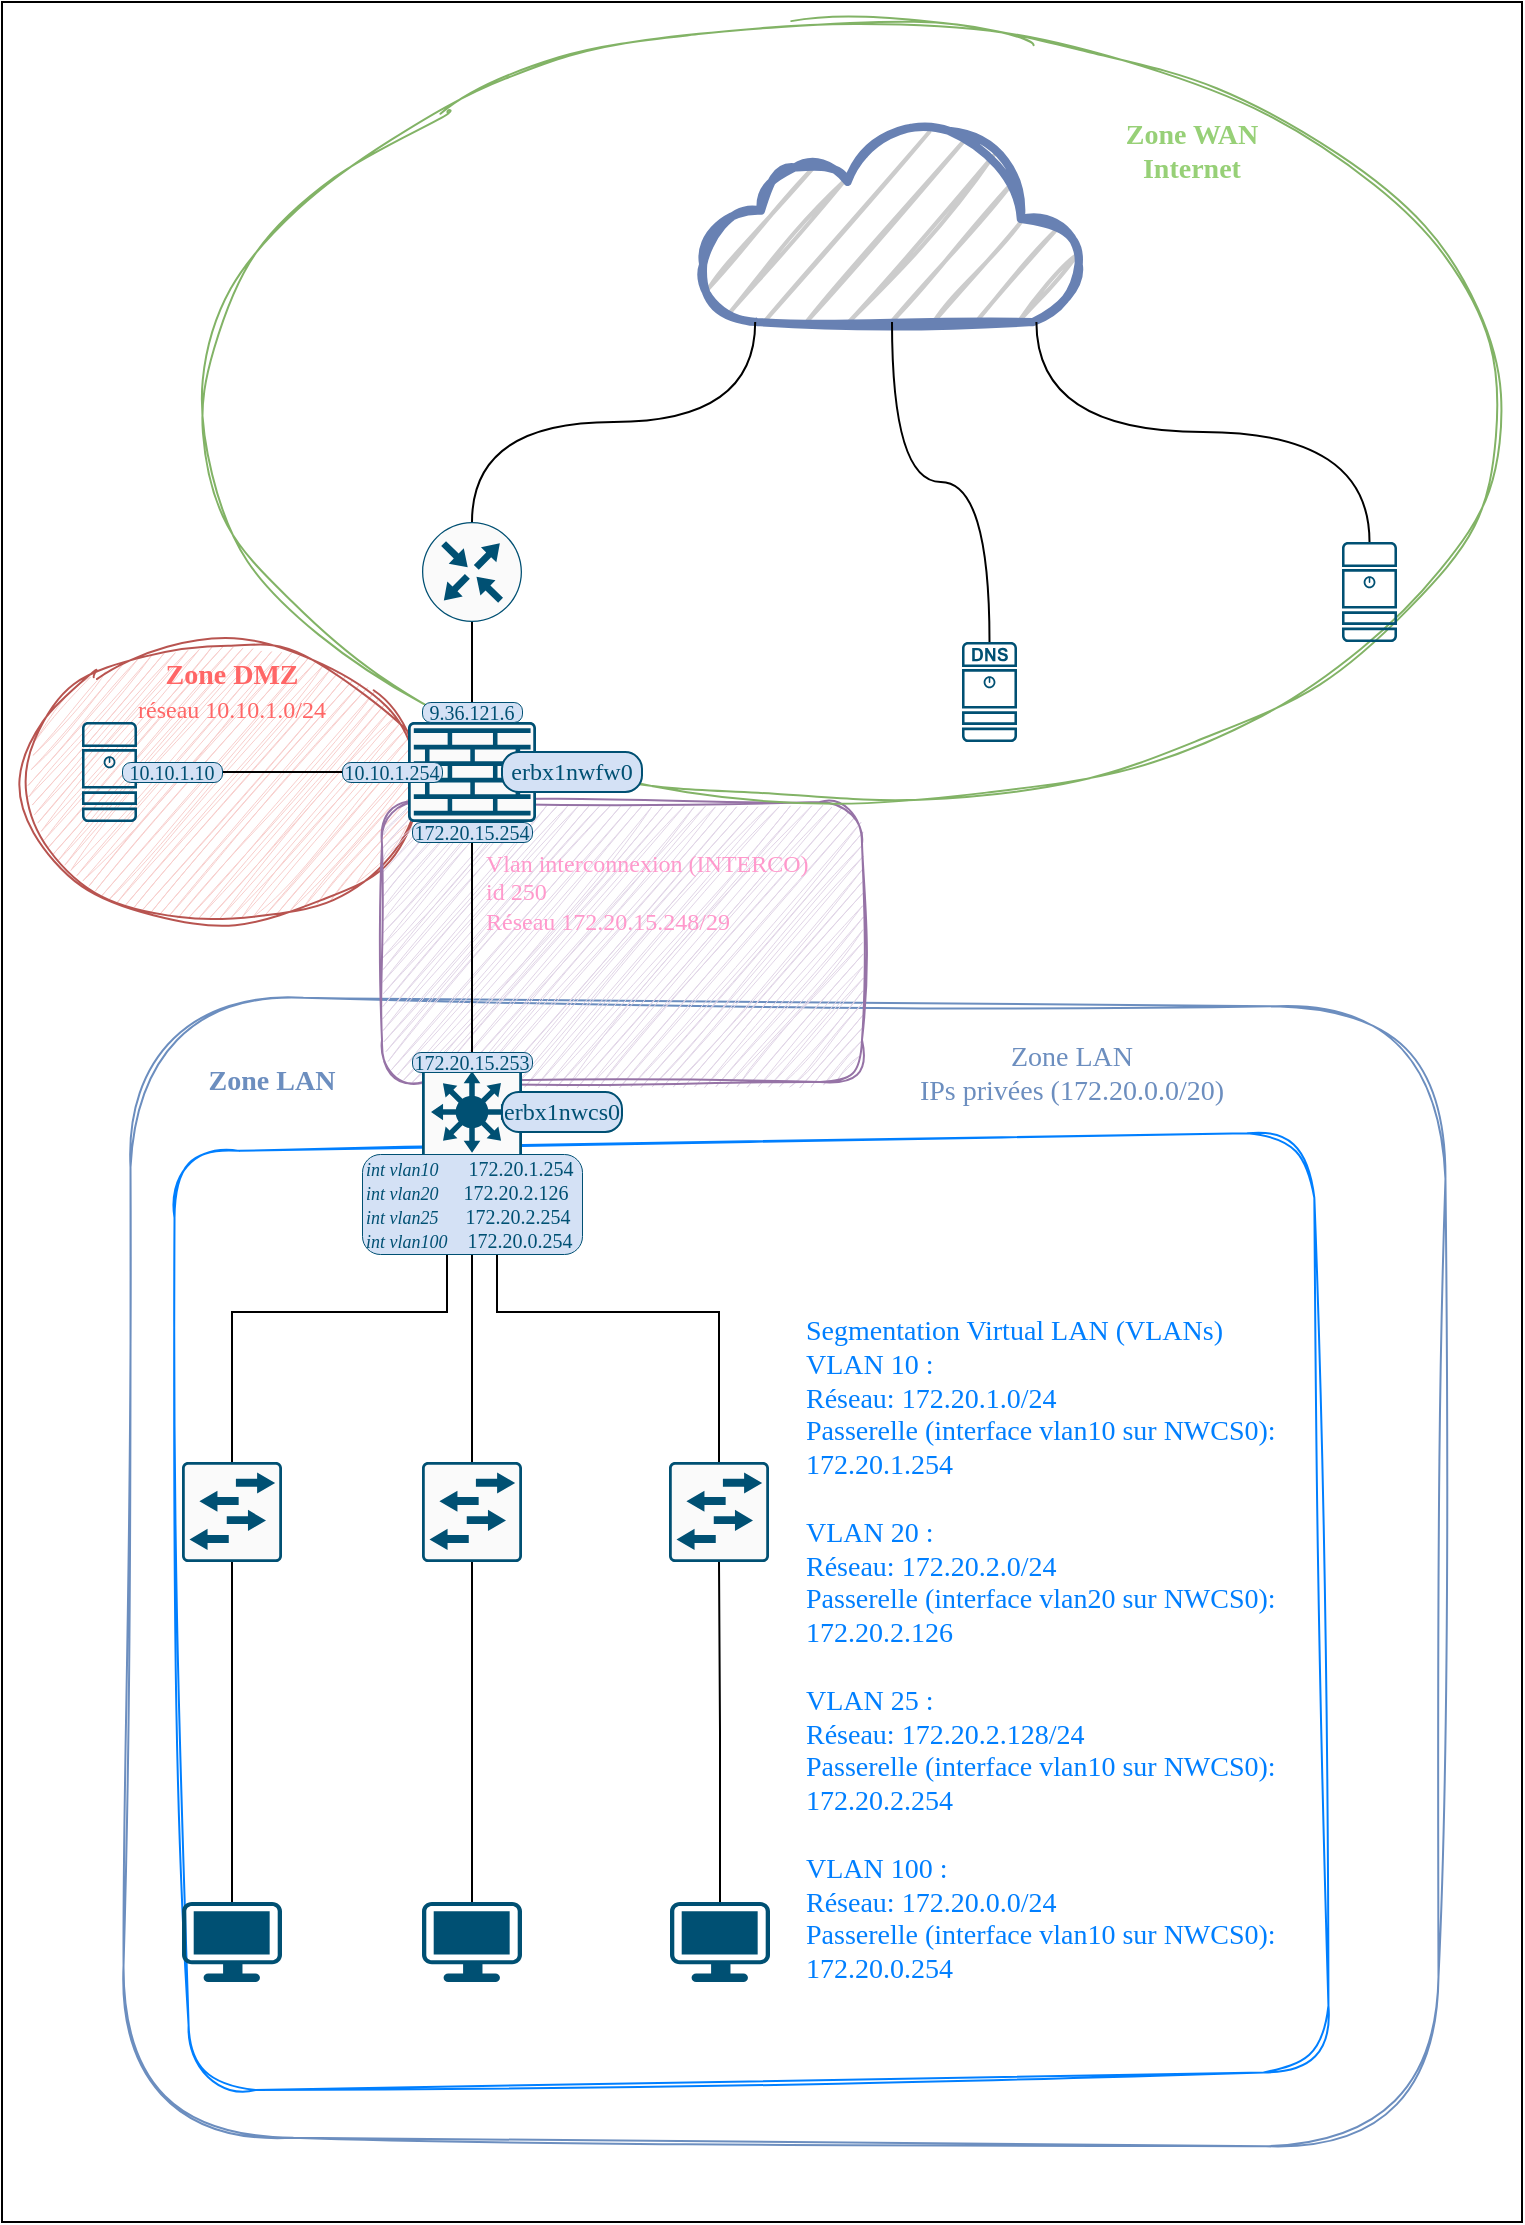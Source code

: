 <mxfile version="25.0.3" pages="4">
  <diagram name="Général" id="MqaCjXYqGKVmv7oqq1TP">
    <mxGraphModel dx="1459" dy="876" grid="1" gridSize="10" guides="1" tooltips="1" connect="1" arrows="1" fold="1" page="1" pageScale="1" pageWidth="827" pageHeight="1169" math="0" shadow="0">
      <root>
        <mxCell id="0" />
        <mxCell id="1" parent="0" />
        <mxCell id="g8nlz1YEUuVs06bVKRiG-1" value="" style="rounded=0;whiteSpace=wrap;html=1;" vertex="1" parent="1">
          <mxGeometry x="30" y="30" width="760" height="1110" as="geometry" />
        </mxCell>
        <mxCell id="g8nlz1YEUuVs06bVKRiG-30" value="" style="rounded=1;whiteSpace=wrap;html=1;fillColor=none;strokeColor=#6c8ebf;sketch=1;curveFitting=1;jiggle=2;rotation=0.5;" vertex="1" parent="1">
          <mxGeometry x="92.5" y="530" width="657.5" height="570" as="geometry" />
        </mxCell>
        <mxCell id="g8nlz1YEUuVs06bVKRiG-35" value="" style="rounded=1;whiteSpace=wrap;html=1;fillColor=none;strokeColor=#007FFF;glass=0;sketch=1;curveFitting=1;jiggle=2;arcSize=7;rotation=359;" vertex="1" parent="1">
          <mxGeometry x="119.74" y="600" width="570" height="469.65" as="geometry" />
        </mxCell>
        <mxCell id="g8nlz1YEUuVs06bVKRiG-28" value="" style="ellipse;whiteSpace=wrap;html=1;fillColor=#f8cecc;strokeColor=#b85450;sketch=1;curveFitting=1;jiggle=2;" vertex="1" parent="1">
          <mxGeometry x="40" y="350" width="200" height="140" as="geometry" />
        </mxCell>
        <mxCell id="g8nlz1YEUuVs06bVKRiG-37" value="" style="rounded=1;whiteSpace=wrap;html=1;fillColor=#e1d5e7;strokeColor=#9673a6;sketch=1;curveFitting=1;jiggle=2;" vertex="1" parent="1">
          <mxGeometry x="220" y="430" width="240" height="140" as="geometry" />
        </mxCell>
        <mxCell id="g8nlz1YEUuVs06bVKRiG-32" value="" style="ellipse;whiteSpace=wrap;html=1;fillColor=none;strokeColor=#82b366;sketch=1;curveFitting=1;jiggle=2;" vertex="1" parent="1">
          <mxGeometry x="130" y="40" width="650" height="390" as="geometry" />
        </mxCell>
        <mxCell id="g8nlz1YEUuVs06bVKRiG-2" value="" style="sketch=0;points=[[0.5,0,0],[1,0.5,0],[0.5,1,0],[0,0.5,0],[0.145,0.145,0],[0.856,0.145,0],[0.855,0.856,0],[0.145,0.855,0]];verticalLabelPosition=bottom;html=1;verticalAlign=top;aspect=fixed;align=center;pointerEvents=1;shape=mxgraph.cisco19.rect;prIcon=router;fillColor=#FAFAFA;strokeColor=#005073;" vertex="1" parent="1">
          <mxGeometry x="240" y="290" width="50" height="50" as="geometry" />
        </mxCell>
        <mxCell id="g8nlz1YEUuVs06bVKRiG-3" value="" style="html=1;outlineConnect=0;fillColor=#CCCCCC;strokeColor=#6881B3;gradientColor=none;gradientDirection=north;strokeWidth=2;shape=mxgraph.networks.cloud;fontColor=#ffffff;sketch=1;curveFitting=1;jiggle=2;" vertex="1" parent="1">
          <mxGeometry x="380" y="90" width="190" height="100" as="geometry" />
        </mxCell>
        <mxCell id="g8nlz1YEUuVs06bVKRiG-4" value="" style="sketch=0;points=[[0.015,0.015,0],[0.985,0.015,0],[0.985,0.985,0],[0.015,0.985,0],[0.25,0,0],[0.5,0,0],[0.75,0,0],[1,0.25,0],[1,0.5,0],[1,0.75,0],[0.75,1,0],[0.5,1,0],[0.25,1,0],[0,0.75,0],[0,0.5,0],[0,0.25,0]];verticalLabelPosition=bottom;html=1;verticalAlign=top;aspect=fixed;align=center;pointerEvents=1;shape=mxgraph.cisco19.rect;prIcon=l3_switch;fillColor=#FAFAFA;strokeColor=#005073;" vertex="1" parent="1">
          <mxGeometry x="240" y="560" width="50" height="50" as="geometry" />
        </mxCell>
        <mxCell id="g8nlz1YEUuVs06bVKRiG-5" value="" style="sketch=0;points=[[0.015,0.015,0],[0.985,0.015,0],[0.985,0.985,0],[0.015,0.985,0],[0.25,0,0],[0.5,0,0],[0.75,0,0],[1,0.25,0],[1,0.5,0],[1,0.75,0],[0.75,1,0],[0.5,1,0],[0.25,1,0],[0,0.75,0],[0,0.5,0],[0,0.25,0]];verticalLabelPosition=bottom;html=1;verticalAlign=top;aspect=fixed;align=center;pointerEvents=1;shape=mxgraph.cisco19.rect;prIcon=l2_switch;fillColor=#FAFAFA;strokeColor=#005073;" vertex="1" parent="1">
          <mxGeometry x="120" y="760" width="50" height="50" as="geometry" />
        </mxCell>
        <mxCell id="g8nlz1YEUuVs06bVKRiG-6" value="" style="points=[[0.015,0.015,0],[0.985,0.015,0],[0.985,0.985,0],[0.015,0.985,0],[0.25,0,0],[0.5,0,0],[0.75,0,0],[1,0.25,0],[1,0.5,0],[1,0.75,0],[0.75,1,0],[0.5,1,0],[0.25,1,0],[0,0.75,0],[0,0.5,0],[0,0.25,0]];verticalLabelPosition=bottom;html=1;verticalAlign=top;aspect=fixed;align=center;pointerEvents=1;shape=mxgraph.cisco19.rect;prIcon=l2_switch;fillColor=#FAFAFA;strokeColor=#005073;" vertex="1" parent="1">
          <mxGeometry x="363.5" y="760" width="50" height="50" as="geometry" />
        </mxCell>
        <mxCell id="g8nlz1YEUuVs06bVKRiG-7" value="" style="sketch=0;points=[[0.015,0.015,0],[0.985,0.015,0],[0.985,0.985,0],[0.015,0.985,0],[0.25,0,0],[0.5,0,0],[0.75,0,0],[1,0.25,0],[1,0.5,0],[1,0.75,0],[0.75,1,0],[0.5,1,0],[0.25,1,0],[0,0.75,0],[0,0.5,0],[0,0.25,0]];verticalLabelPosition=bottom;html=1;verticalAlign=top;aspect=fixed;align=center;pointerEvents=1;shape=mxgraph.cisco19.rect;prIcon=l2_switch;fillColor=#FAFAFA;strokeColor=#005073;" vertex="1" parent="1">
          <mxGeometry x="240" y="760" width="50" height="50" as="geometry" />
        </mxCell>
        <mxCell id="g8nlz1YEUuVs06bVKRiG-8" value="" style="points=[[0.03,0.03,0],[0.5,0,0],[0.97,0.03,0],[1,0.4,0],[0.97,0.745,0],[0.5,1,0],[0.03,0.745,0],[0,0.4,0]];verticalLabelPosition=bottom;sketch=0;html=1;verticalAlign=top;aspect=fixed;align=center;pointerEvents=1;shape=mxgraph.cisco19.workstation;fillColor=#005073;strokeColor=none;" vertex="1" parent="1">
          <mxGeometry x="120" y="980" width="50" height="40" as="geometry" />
        </mxCell>
        <mxCell id="g8nlz1YEUuVs06bVKRiG-9" value="" style="points=[[0.03,0.03,0],[0.5,0,0],[0.97,0.03,0],[1,0.4,0],[0.97,0.745,0],[0.5,1,0],[0.03,0.745,0],[0,0.4,0]];verticalLabelPosition=bottom;sketch=0;html=1;verticalAlign=top;aspect=fixed;align=center;pointerEvents=1;shape=mxgraph.cisco19.workstation;fillColor=#005073;strokeColor=none;" vertex="1" parent="1">
          <mxGeometry x="240" y="980" width="50" height="40" as="geometry" />
        </mxCell>
        <mxCell id="g8nlz1YEUuVs06bVKRiG-10" value="" style="points=[[0.03,0.03,0],[0.5,0,0],[0.97,0.03,0],[1,0.4,0],[0.97,0.745,0],[0.5,1,0],[0.03,0.745,0],[0,0.4,0]];verticalLabelPosition=bottom;sketch=0;html=1;verticalAlign=top;aspect=fixed;align=center;pointerEvents=1;shape=mxgraph.cisco19.workstation;fillColor=#005073;strokeColor=none;" vertex="1" parent="1">
          <mxGeometry x="364" y="980" width="50" height="40" as="geometry" />
        </mxCell>
        <mxCell id="g8nlz1YEUuVs06bVKRiG-11" style="edgeStyle=orthogonalEdgeStyle;rounded=0;orthogonalLoop=1;jettySize=auto;html=1;exitX=0.5;exitY=0;exitDx=0;exitDy=0;exitPerimeter=0;entryX=0.5;entryY=1;entryDx=0;entryDy=0;entryPerimeter=0;endArrow=none;endFill=0;" edge="1" parent="1" source="g8nlz1YEUuVs06bVKRiG-8" target="g8nlz1YEUuVs06bVKRiG-5">
          <mxGeometry relative="1" as="geometry" />
        </mxCell>
        <mxCell id="g8nlz1YEUuVs06bVKRiG-12" style="edgeStyle=orthogonalEdgeStyle;rounded=0;orthogonalLoop=1;jettySize=auto;html=1;exitX=0.5;exitY=0;exitDx=0;exitDy=0;exitPerimeter=0;entryX=0.5;entryY=1;entryDx=0;entryDy=0;entryPerimeter=0;endArrow=none;endFill=0;" edge="1" parent="1" source="g8nlz1YEUuVs06bVKRiG-9" target="g8nlz1YEUuVs06bVKRiG-7">
          <mxGeometry relative="1" as="geometry" />
        </mxCell>
        <mxCell id="g8nlz1YEUuVs06bVKRiG-13" style="edgeStyle=orthogonalEdgeStyle;rounded=0;orthogonalLoop=1;jettySize=auto;html=1;exitX=0.5;exitY=0;exitDx=0;exitDy=0;exitPerimeter=0;entryX=0.5;entryY=1;entryDx=0;entryDy=0;entryPerimeter=0;endArrow=none;endFill=0;" edge="1" parent="1" source="g8nlz1YEUuVs06bVKRiG-10" target="g8nlz1YEUuVs06bVKRiG-6">
          <mxGeometry relative="1" as="geometry" />
        </mxCell>
        <mxCell id="g8nlz1YEUuVs06bVKRiG-14" style="edgeStyle=orthogonalEdgeStyle;rounded=0;orthogonalLoop=1;jettySize=auto;html=1;exitX=0.5;exitY=0;exitDx=0;exitDy=0;exitPerimeter=0;entryX=0.25;entryY=1;entryDx=0;entryDy=0;entryPerimeter=0;endArrow=none;endFill=0;" edge="1" parent="1" source="g8nlz1YEUuVs06bVKRiG-5" target="g8nlz1YEUuVs06bVKRiG-4">
          <mxGeometry relative="1" as="geometry" />
        </mxCell>
        <mxCell id="g8nlz1YEUuVs06bVKRiG-15" style="edgeStyle=orthogonalEdgeStyle;rounded=0;orthogonalLoop=1;jettySize=auto;html=1;exitX=0.5;exitY=0;exitDx=0;exitDy=0;exitPerimeter=0;entryX=0.5;entryY=1;entryDx=0;entryDy=0;entryPerimeter=0;endArrow=none;endFill=0;" edge="1" parent="1" source="g8nlz1YEUuVs06bVKRiG-7" target="g8nlz1YEUuVs06bVKRiG-4">
          <mxGeometry relative="1" as="geometry" />
        </mxCell>
        <mxCell id="g8nlz1YEUuVs06bVKRiG-16" style="edgeStyle=orthogonalEdgeStyle;rounded=0;orthogonalLoop=1;jettySize=auto;html=1;exitX=0.5;exitY=0;exitDx=0;exitDy=0;exitPerimeter=0;entryX=0.75;entryY=1;entryDx=0;entryDy=0;entryPerimeter=0;endArrow=none;endFill=0;" edge="1" parent="1" source="g8nlz1YEUuVs06bVKRiG-6" target="g8nlz1YEUuVs06bVKRiG-4">
          <mxGeometry relative="1" as="geometry" />
        </mxCell>
        <mxCell id="g8nlz1YEUuVs06bVKRiG-18" value="" style="sketch=0;points=[[0.015,0.015,0],[0.985,0.015,0],[0.985,0.985,0],[0.015,0.985,0],[0.25,0,0],[0.5,0,0],[0.75,0,0],[1,0.25,0],[1,0.5,0],[1,0.75,0],[0.75,1,0],[0.5,1,0],[0.25,1,0],[0,0.75,0],[0,0.5,0],[0,0.25,0]];verticalLabelPosition=bottom;html=1;verticalAlign=top;aspect=fixed;align=center;pointerEvents=1;shape=mxgraph.cisco19.rect;prIcon=firewall;fillColor=#FAFAFA;strokeColor=#005073;" vertex="1" parent="1">
          <mxGeometry x="233" y="390" width="64" height="50" as="geometry" />
        </mxCell>
        <mxCell id="g8nlz1YEUuVs06bVKRiG-19" style="edgeStyle=orthogonalEdgeStyle;rounded=0;orthogonalLoop=1;jettySize=auto;html=1;exitX=0.5;exitY=0;exitDx=0;exitDy=0;exitPerimeter=0;entryX=0.5;entryY=1;entryDx=0;entryDy=0;entryPerimeter=0;endArrow=none;endFill=0;" edge="1" parent="1" source="g8nlz1YEUuVs06bVKRiG-4" target="g8nlz1YEUuVs06bVKRiG-18">
          <mxGeometry relative="1" as="geometry" />
        </mxCell>
        <mxCell id="g8nlz1YEUuVs06bVKRiG-20" style="edgeStyle=orthogonalEdgeStyle;rounded=0;orthogonalLoop=1;jettySize=auto;html=1;exitX=0.5;exitY=0;exitDx=0;exitDy=0;exitPerimeter=0;entryX=0.5;entryY=1;entryDx=0;entryDy=0;entryPerimeter=0;endArrow=none;endFill=0;" edge="1" parent="1" source="g8nlz1YEUuVs06bVKRiG-18" target="g8nlz1YEUuVs06bVKRiG-2">
          <mxGeometry relative="1" as="geometry" />
        </mxCell>
        <mxCell id="g8nlz1YEUuVs06bVKRiG-21" style="edgeStyle=orthogonalEdgeStyle;rounded=0;orthogonalLoop=1;jettySize=auto;html=1;exitX=0.5;exitY=0;exitDx=0;exitDy=0;exitPerimeter=0;entryX=0.14;entryY=1;entryDx=0;entryDy=0;entryPerimeter=0;curved=1;endArrow=none;endFill=0;" edge="1" parent="1" source="g8nlz1YEUuVs06bVKRiG-2" target="g8nlz1YEUuVs06bVKRiG-3">
          <mxGeometry relative="1" as="geometry" />
        </mxCell>
        <mxCell id="g8nlz1YEUuVs06bVKRiG-22" value="" style="sketch=0;points=[[0.015,0.015,0],[0.985,0.015,0],[0.985,0.985,0],[0.015,0.985,0],[0.25,0,0],[0.5,0,0],[0.75,0,0],[1,0.25,0],[1,0.5,0],[1,0.75,0],[0.75,1,0],[0.5,1,0],[0.25,1,0],[0,0.75,0],[0,0.5,0],[0,0.25,0]];verticalLabelPosition=bottom;html=1;verticalAlign=top;aspect=fixed;align=center;pointerEvents=1;shape=mxgraph.cisco19.server;fillColor=#005073;strokeColor=none;" vertex="1" parent="1">
          <mxGeometry x="70" y="390" width="27.5" height="50" as="geometry" />
        </mxCell>
        <mxCell id="g8nlz1YEUuVs06bVKRiG-23" style="edgeStyle=orthogonalEdgeStyle;rounded=0;orthogonalLoop=1;jettySize=auto;html=1;exitX=1;exitY=0.5;exitDx=0;exitDy=0;exitPerimeter=0;entryX=0;entryY=0.5;entryDx=0;entryDy=0;entryPerimeter=0;endArrow=none;endFill=0;" edge="1" parent="1" source="g8nlz1YEUuVs06bVKRiG-22" target="g8nlz1YEUuVs06bVKRiG-18">
          <mxGeometry relative="1" as="geometry" />
        </mxCell>
        <mxCell id="g8nlz1YEUuVs06bVKRiG-24" value="" style="sketch=0;points=[[0.015,0.015,0],[0.985,0.015,0],[0.985,0.985,0],[0.015,0.985,0],[0.25,0,0],[0.5,0,0],[0.75,0,0],[1,0.25,0],[1,0.5,0],[1,0.75,0],[0.75,1,0],[0.5,1,0],[0.25,1,0],[0,0.75,0],[0,0.5,0],[0,0.25,0]];verticalLabelPosition=bottom;html=1;verticalAlign=top;aspect=fixed;align=center;pointerEvents=1;shape=mxgraph.cisco19.dns_server;fillColor=#005073;strokeColor=none;" vertex="1" parent="1">
          <mxGeometry x="510" y="350" width="27.5" height="50" as="geometry" />
        </mxCell>
        <mxCell id="g8nlz1YEUuVs06bVKRiG-25" value="" style="sketch=0;points=[[0.015,0.015,0],[0.985,0.015,0],[0.985,0.985,0],[0.015,0.985,0],[0.25,0,0],[0.5,0,0],[0.75,0,0],[1,0.25,0],[1,0.5,0],[1,0.75,0],[0.75,1,0],[0.5,1,0],[0.25,1,0],[0,0.75,0],[0,0.5,0],[0,0.25,0]];verticalLabelPosition=bottom;html=1;verticalAlign=top;aspect=fixed;align=center;pointerEvents=1;shape=mxgraph.cisco19.server;fillColor=#005073;strokeColor=none;" vertex="1" parent="1">
          <mxGeometry x="700" y="300" width="27.5" height="50" as="geometry" />
        </mxCell>
        <mxCell id="g8nlz1YEUuVs06bVKRiG-26" style="edgeStyle=orthogonalEdgeStyle;rounded=0;orthogonalLoop=1;jettySize=auto;html=1;exitX=0.5;exitY=1;exitDx=0;exitDy=0;exitPerimeter=0;entryX=0.5;entryY=0;entryDx=0;entryDy=0;entryPerimeter=0;endArrow=none;endFill=0;curved=1;" edge="1" parent="1" source="g8nlz1YEUuVs06bVKRiG-3" target="g8nlz1YEUuVs06bVKRiG-24">
          <mxGeometry relative="1" as="geometry" />
        </mxCell>
        <mxCell id="g8nlz1YEUuVs06bVKRiG-27" style="edgeStyle=orthogonalEdgeStyle;rounded=0;orthogonalLoop=1;jettySize=auto;html=1;exitX=0.88;exitY=1;exitDx=0;exitDy=0;exitPerimeter=0;entryX=0.5;entryY=0;entryDx=0;entryDy=0;entryPerimeter=0;curved=1;endArrow=none;endFill=0;" edge="1" parent="1" source="g8nlz1YEUuVs06bVKRiG-3" target="g8nlz1YEUuVs06bVKRiG-25">
          <mxGeometry relative="1" as="geometry" />
        </mxCell>
        <mxCell id="g8nlz1YEUuVs06bVKRiG-29" value="Zone DMZ&lt;div&gt;&lt;span style=&quot;font-weight: normal;&quot;&gt;&lt;font style=&quot;font-size: 12px;&quot;&gt;réseau&amp;nbsp;&lt;span style=&quot;background-color: initial;&quot;&gt;10.10.1.0/24&lt;/span&gt;&lt;/font&gt;&lt;/span&gt;&lt;/div&gt;" style="text;html=1;align=center;verticalAlign=middle;whiteSpace=wrap;rounded=0;fontSize=14;fontFamily=Handlee;fontSource=https%3A%2F%2Ffonts.googleapis.com%2Fcss%3Ffamily%3DHandlee;fontStyle=1;fontColor=#FF6666;" vertex="1" parent="1">
          <mxGeometry x="55" y="360" width="180" height="30" as="geometry" />
        </mxCell>
        <mxCell id="g8nlz1YEUuVs06bVKRiG-31" value="Zone LAN" style="text;html=1;align=center;verticalAlign=middle;whiteSpace=wrap;rounded=0;fontSize=14;fontFamily=Handlee;fontSource=https%3A%2F%2Ffonts.googleapis.com%2Fcss%3Ffamily%3DHandlee;fontStyle=1;fontColor=#6C8EBF;" vertex="1" parent="1">
          <mxGeometry x="110" y="555" width="110" height="30" as="geometry" />
        </mxCell>
        <mxCell id="g8nlz1YEUuVs06bVKRiG-33" value="Zone WAN&lt;div&gt;Internet&lt;/div&gt;" style="text;html=1;align=center;verticalAlign=middle;whiteSpace=wrap;rounded=0;fontSize=14;fontFamily=Handlee;fontSource=https%3A%2F%2Ffonts.googleapis.com%2Fcss%3Ffamily%3DHandlee;fontStyle=1;fontColor=#97D077;" vertex="1" parent="1">
          <mxGeometry x="580" y="90" width="90" height="30" as="geometry" />
        </mxCell>
        <mxCell id="g8nlz1YEUuVs06bVKRiG-34" value="Zone LAN&lt;div&gt;IPs privées (172.20.0.0/20)&lt;/div&gt;&lt;div&gt;&lt;br&gt;&lt;/div&gt;" style="text;html=1;align=center;verticalAlign=top;whiteSpace=wrap;rounded=0;fontFamily=Handlee;fontSource=https%3A%2F%2Ffonts.googleapis.com%2Fcss%3Ffamily%3DHandlee;fontSize=14;fontColor=#6C8EBF;" vertex="1" parent="1">
          <mxGeometry x="440" y="542.5" width="250" height="55" as="geometry" />
        </mxCell>
        <mxCell id="g8nlz1YEUuVs06bVKRiG-36" value="&lt;div&gt;Segmentation Virtual LAN (VLANs)&lt;/div&gt;&lt;div&gt;VLAN 10 :&lt;/div&gt;&lt;div&gt;Réseau: 172.20.1.0/24&lt;/div&gt;&lt;div&gt;Passerelle (interface vlan10 sur NWCS0): 172.20.1.254&lt;/div&gt;&lt;div&gt;&lt;br&gt;&lt;/div&gt;&lt;div&gt;VLAN 20 :&lt;/div&gt;&lt;div&gt;&lt;div&gt;Réseau: 172.20.2.0/24&lt;/div&gt;&lt;div&gt;Passerelle (interface vlan20 sur NWCS0): 172.20.2.126&lt;/div&gt;&lt;/div&gt;&lt;div&gt;&lt;br&gt;&lt;/div&gt;&lt;div&gt;VLAN 25 :&lt;/div&gt;&lt;div&gt;&lt;div&gt;Réseau: 172.20.2.128/24&lt;/div&gt;&lt;div&gt;Passerelle (interface vlan10 sur NWCS0): 172.20.2.254&lt;/div&gt;&lt;/div&gt;&lt;div&gt;&lt;br&gt;&lt;/div&gt;&lt;div&gt;VLAN 100 :&lt;/div&gt;&lt;div&gt;&lt;div&gt;Réseau: 172.20.0.0/24&lt;/div&gt;&lt;div&gt;Passerelle (interface vlan10 sur NWCS0): 172.20.0.254&lt;/div&gt;&lt;/div&gt;" style="text;html=1;align=left;verticalAlign=top;whiteSpace=wrap;rounded=0;fontFamily=Handlee;fontSource=https://fonts.googleapis.com/css?family=Handlee;fontSize=14;fontColor=#007FFF;" vertex="1" parent="1">
          <mxGeometry x="430" y="680" width="260" height="360" as="geometry" />
        </mxCell>
        <mxCell id="g8nlz1YEUuVs06bVKRiG-38" value="&lt;div&gt;&lt;span style=&quot;background-color: initial;&quot;&gt;Vlan interconnexion (INTERCO)&lt;/span&gt;&lt;/div&gt;&lt;div&gt;id 250&lt;/div&gt;&lt;div&gt;Réseau 172.20.15.248/29&lt;/div&gt;" style="text;html=1;align=left;verticalAlign=middle;whiteSpace=wrap;rounded=0;fontSize=12;fontFamily=Handlee;fontSource=https%3A%2F%2Ffonts.googleapis.com%2Fcss%3Ffamily%3DHandlee;fontStyle=0;fontColor=#FF99CC;" vertex="1" parent="1">
          <mxGeometry x="270" y="450" width="240" height="50" as="geometry" />
        </mxCell>
        <mxCell id="g8nlz1YEUuVs06bVKRiG-39" value="erbx1nwcs0" style="text;html=1;align=center;verticalAlign=middle;whiteSpace=wrap;rounded=1;fontFamily=Handlee;fontSource=https%3A%2F%2Ffonts.googleapis.com%2Fcss%3Ffamily%3DHandlee;arcSize=42;strokeColor=#005073;fillColor=#D4E1F5;fontColor=#005073;strokeWidth=1;" vertex="1" parent="1">
          <mxGeometry x="280" y="575" width="60" height="20" as="geometry" />
        </mxCell>
        <mxCell id="g8nlz1YEUuVs06bVKRiG-40" value="erbx1nwfw0" style="text;html=1;align=center;verticalAlign=middle;whiteSpace=wrap;rounded=1;fontFamily=Handlee;fontSource=https%3A%2F%2Ffonts.googleapis.com%2Fcss%3Ffamily%3DHandlee;arcSize=42;strokeColor=#005073;fillColor=#D4E1F5;fontColor=#005073;strokeWidth=1;" vertex="1" parent="1">
          <mxGeometry x="280" y="405" width="70" height="20" as="geometry" />
        </mxCell>
        <mxCell id="g8nlz1YEUuVs06bVKRiG-42" value="10.10.1.254" style="text;html=1;align=center;verticalAlign=middle;whiteSpace=wrap;rounded=1;fontFamily=Handlee;fontSource=https%3A%2F%2Ffonts.googleapis.com%2Fcss%3Ffamily%3DHandlee;arcSize=42;strokeColor=#005073;fillColor=#D4E1F5;fontColor=#005073;strokeWidth=0.5;fontSize=10;" vertex="1" parent="1">
          <mxGeometry x="200" y="410" width="50" height="10" as="geometry" />
        </mxCell>
        <mxCell id="g8nlz1YEUuVs06bVKRiG-43" value="10.10.1.10" style="text;html=1;align=center;verticalAlign=middle;whiteSpace=wrap;rounded=1;fontFamily=Handlee;fontSource=https%3A%2F%2Ffonts.googleapis.com%2Fcss%3Ffamily%3DHandlee;arcSize=42;strokeColor=#005073;fillColor=#D4E1F5;fontColor=#005073;strokeWidth=0.5;fontSize=10;" vertex="1" parent="1">
          <mxGeometry x="90" y="410" width="50" height="10" as="geometry" />
        </mxCell>
        <mxCell id="g8nlz1YEUuVs06bVKRiG-44" value="172.20.15.254" style="text;html=1;align=center;verticalAlign=middle;whiteSpace=wrap;rounded=1;fontFamily=Handlee;fontSource=https%3A%2F%2Ffonts.googleapis.com%2Fcss%3Ffamily%3DHandlee;arcSize=42;strokeColor=#005073;fillColor=#D4E1F5;fontColor=#005073;strokeWidth=0.5;fontSize=10;" vertex="1" parent="1">
          <mxGeometry x="235" y="440" width="60" height="10" as="geometry" />
        </mxCell>
        <mxCell id="g8nlz1YEUuVs06bVKRiG-45" value="172.20.15.253" style="text;html=1;align=center;verticalAlign=middle;whiteSpace=wrap;rounded=1;fontFamily=Handlee;fontSource=https%3A%2F%2Ffonts.googleapis.com%2Fcss%3Ffamily%3DHandlee;arcSize=42;strokeColor=#005073;fillColor=#D4E1F5;fontColor=#005073;strokeWidth=0.5;fontSize=10;" vertex="1" parent="1">
          <mxGeometry x="235" y="555" width="60" height="10" as="geometry" />
        </mxCell>
        <mxCell id="g8nlz1YEUuVs06bVKRiG-46" value="&lt;i&gt;&lt;font style=&quot;font-size: 9px;&quot;&gt;int vlan10&lt;/font&gt;&lt;/i&gt;&amp;nbsp; &amp;nbsp; &amp;nbsp; 172.20.1.254&lt;div&gt;&lt;i&gt;&lt;font style=&quot;font-size: 9px;&quot;&gt;int vlan20&lt;/font&gt;&lt;/i&gt;&amp;nbsp; &amp;nbsp; &amp;nbsp;172.20.2.126&lt;/div&gt;&lt;div&gt;&lt;font style=&quot;font-size: 9px;&quot;&gt;&lt;i&gt;int vlan25&amp;nbsp; &amp;nbsp; &amp;nbsp;&amp;nbsp;&lt;/i&gt;&lt;/font&gt;172.20.2.254&lt;/div&gt;&lt;div&gt;&lt;font style=&quot;font-size: 9px;&quot;&gt;&lt;i&gt;int vlan100&lt;/i&gt;&lt;/font&gt;&amp;nbsp; &amp;nbsp; 172.20.0.254&lt;/div&gt;" style="text;html=1;align=left;verticalAlign=middle;whiteSpace=wrap;rounded=1;fontFamily=Handlee;fontSource=https%3A%2F%2Ffonts.googleapis.com%2Fcss%3Ffamily%3DHandlee;arcSize=18;strokeColor=#005073;fillColor=#D4E1F5;fontColor=#005073;strokeWidth=0.5;fontSize=10;" vertex="1" parent="1">
          <mxGeometry x="210" y="606" width="110" height="50" as="geometry" />
        </mxCell>
        <mxCell id="g8nlz1YEUuVs06bVKRiG-47" value="9.36.121.6" style="text;html=1;align=center;verticalAlign=middle;whiteSpace=wrap;rounded=1;fontFamily=Handlee;fontSource=https%3A%2F%2Ffonts.googleapis.com%2Fcss%3Ffamily%3DHandlee;arcSize=42;strokeColor=#005073;fillColor=#D4E1F5;fontColor=#005073;strokeWidth=0.5;fontSize=10;" vertex="1" parent="1">
          <mxGeometry x="240" y="380" width="50" height="10" as="geometry" />
        </mxCell>
      </root>
    </mxGraphModel>
  </diagram>
  <diagram name="Etape 1 - Requête dns aller" id="whHYc0b6u0kB7tP2ToOa">
    <mxGraphModel dx="1109" dy="666" grid="1" gridSize="10" guides="1" tooltips="1" connect="1" arrows="1" fold="1" page="1" pageScale="1" pageWidth="827" pageHeight="1169" math="0" shadow="0">
      <root>
        <mxCell id="KuPtCp8AwVVtSnY1HWti-0" />
        <mxCell id="KuPtCp8AwVVtSnY1HWti-1" parent="KuPtCp8AwVVtSnY1HWti-0" />
        <mxCell id="KuPtCp8AwVVtSnY1HWti-2" value="" style="rounded=0;whiteSpace=wrap;html=1;" vertex="1" parent="KuPtCp8AwVVtSnY1HWti-1">
          <mxGeometry x="30" y="30" width="760" height="1110" as="geometry" />
        </mxCell>
        <mxCell id="KuPtCp8AwVVtSnY1HWti-3" value="" style="rounded=1;whiteSpace=wrap;html=1;fillColor=none;strokeColor=#6c8ebf;sketch=1;curveFitting=1;jiggle=2;rotation=0.5;" vertex="1" parent="KuPtCp8AwVVtSnY1HWti-1">
          <mxGeometry x="92.5" y="530" width="657.5" height="570" as="geometry" />
        </mxCell>
        <mxCell id="KuPtCp8AwVVtSnY1HWti-4" value="" style="rounded=1;whiteSpace=wrap;html=1;fillColor=none;strokeColor=#007FFF;glass=0;sketch=1;curveFitting=1;jiggle=2;arcSize=7;rotation=359;" vertex="1" parent="KuPtCp8AwVVtSnY1HWti-1">
          <mxGeometry x="119.74" y="600" width="570" height="469.65" as="geometry" />
        </mxCell>
        <mxCell id="KuPtCp8AwVVtSnY1HWti-5" value="" style="ellipse;whiteSpace=wrap;html=1;fillColor=#f8cecc;strokeColor=#b85450;sketch=1;curveFitting=1;jiggle=2;" vertex="1" parent="KuPtCp8AwVVtSnY1HWti-1">
          <mxGeometry x="40" y="350" width="200" height="140" as="geometry" />
        </mxCell>
        <mxCell id="KuPtCp8AwVVtSnY1HWti-6" value="" style="rounded=1;whiteSpace=wrap;html=1;fillColor=#e1d5e7;strokeColor=#9673a6;sketch=1;curveFitting=1;jiggle=2;" vertex="1" parent="KuPtCp8AwVVtSnY1HWti-1">
          <mxGeometry x="220" y="430" width="240" height="140" as="geometry" />
        </mxCell>
        <mxCell id="KuPtCp8AwVVtSnY1HWti-7" value="" style="ellipse;whiteSpace=wrap;html=1;fillColor=none;strokeColor=#82b366;sketch=1;curveFitting=1;jiggle=2;" vertex="1" parent="KuPtCp8AwVVtSnY1HWti-1">
          <mxGeometry x="130" y="40" width="650" height="390" as="geometry" />
        </mxCell>
        <mxCell id="KuPtCp8AwVVtSnY1HWti-8" value="" style="sketch=0;points=[[0.5,0,0],[1,0.5,0],[0.5,1,0],[0,0.5,0],[0.145,0.145,0],[0.856,0.145,0],[0.855,0.856,0],[0.145,0.855,0]];verticalLabelPosition=bottom;html=1;verticalAlign=top;aspect=fixed;align=center;pointerEvents=1;shape=mxgraph.cisco19.rect;prIcon=router;fillColor=#FAFAFA;strokeColor=#005073;" vertex="1" parent="KuPtCp8AwVVtSnY1HWti-1">
          <mxGeometry x="240" y="290" width="50" height="50" as="geometry" />
        </mxCell>
        <mxCell id="KuPtCp8AwVVtSnY1HWti-9" value="" style="html=1;outlineConnect=0;fillColor=#CCCCCC;strokeColor=#6881B3;gradientColor=none;gradientDirection=north;strokeWidth=2;shape=mxgraph.networks.cloud;fontColor=#ffffff;sketch=1;curveFitting=1;jiggle=2;" vertex="1" parent="KuPtCp8AwVVtSnY1HWti-1">
          <mxGeometry x="380" y="90" width="190" height="100" as="geometry" />
        </mxCell>
        <mxCell id="KuPtCp8AwVVtSnY1HWti-10" value="" style="sketch=0;points=[[0.015,0.015,0],[0.985,0.015,0],[0.985,0.985,0],[0.015,0.985,0],[0.25,0,0],[0.5,0,0],[0.75,0,0],[1,0.25,0],[1,0.5,0],[1,0.75,0],[0.75,1,0],[0.5,1,0],[0.25,1,0],[0,0.75,0],[0,0.5,0],[0,0.25,0]];verticalLabelPosition=bottom;html=1;verticalAlign=top;aspect=fixed;align=center;pointerEvents=1;shape=mxgraph.cisco19.rect;prIcon=l3_switch;fillColor=#FAFAFA;strokeColor=#005073;" vertex="1" parent="KuPtCp8AwVVtSnY1HWti-1">
          <mxGeometry x="240" y="560" width="50" height="50" as="geometry" />
        </mxCell>
        <mxCell id="KuPtCp8AwVVtSnY1HWti-11" value="" style="sketch=0;points=[[0.015,0.015,0],[0.985,0.015,0],[0.985,0.985,0],[0.015,0.985,0],[0.25,0,0],[0.5,0,0],[0.75,0,0],[1,0.25,0],[1,0.5,0],[1,0.75,0],[0.75,1,0],[0.5,1,0],[0.25,1,0],[0,0.75,0],[0,0.5,0],[0,0.25,0]];verticalLabelPosition=bottom;html=1;verticalAlign=top;aspect=fixed;align=center;pointerEvents=1;shape=mxgraph.cisco19.rect;prIcon=l2_switch;fillColor=#FAFAFA;strokeColor=#005073;" vertex="1" parent="KuPtCp8AwVVtSnY1HWti-1">
          <mxGeometry x="120" y="760" width="50" height="50" as="geometry" />
        </mxCell>
        <mxCell id="KuPtCp8AwVVtSnY1HWti-12" value="" style="points=[[0.015,0.015,0],[0.985,0.015,0],[0.985,0.985,0],[0.015,0.985,0],[0.25,0,0],[0.5,0,0],[0.75,0,0],[1,0.25,0],[1,0.5,0],[1,0.75,0],[0.75,1,0],[0.5,1,0],[0.25,1,0],[0,0.75,0],[0,0.5,0],[0,0.25,0]];verticalLabelPosition=bottom;html=1;verticalAlign=top;aspect=fixed;align=center;pointerEvents=1;shape=mxgraph.cisco19.rect;prIcon=l2_switch;fillColor=#FAFAFA;strokeColor=#005073;" vertex="1" parent="KuPtCp8AwVVtSnY1HWti-1">
          <mxGeometry x="363.5" y="760" width="50" height="50" as="geometry" />
        </mxCell>
        <mxCell id="KuPtCp8AwVVtSnY1HWti-13" value="" style="sketch=0;points=[[0.015,0.015,0],[0.985,0.015,0],[0.985,0.985,0],[0.015,0.985,0],[0.25,0,0],[0.5,0,0],[0.75,0,0],[1,0.25,0],[1,0.5,0],[1,0.75,0],[0.75,1,0],[0.5,1,0],[0.25,1,0],[0,0.75,0],[0,0.5,0],[0,0.25,0]];verticalLabelPosition=bottom;html=1;verticalAlign=top;aspect=fixed;align=center;pointerEvents=1;shape=mxgraph.cisco19.rect;prIcon=l2_switch;fillColor=#FAFAFA;strokeColor=#005073;" vertex="1" parent="KuPtCp8AwVVtSnY1HWti-1">
          <mxGeometry x="187.5" y="760" width="50" height="50" as="geometry" />
        </mxCell>
        <mxCell id="KuPtCp8AwVVtSnY1HWti-14" value="" style="points=[[0.03,0.03,0],[0.5,0,0],[0.97,0.03,0],[1,0.4,0],[0.97,0.745,0],[0.5,1,0],[0.03,0.745,0],[0,0.4,0]];verticalLabelPosition=bottom;sketch=0;html=1;verticalAlign=top;aspect=fixed;align=center;pointerEvents=1;shape=mxgraph.cisco19.workstation;fillColor=#005073;strokeColor=none;" vertex="1" parent="KuPtCp8AwVVtSnY1HWti-1">
          <mxGeometry x="120" y="980" width="50" height="40" as="geometry" />
        </mxCell>
        <mxCell id="KuPtCp8AwVVtSnY1HWti-15" value="" style="points=[[0.03,0.03,0],[0.5,0,0],[0.97,0.03,0],[1,0.4,0],[0.97,0.745,0],[0.5,1,0],[0.03,0.745,0],[0,0.4,0]];verticalLabelPosition=bottom;sketch=0;html=1;verticalAlign=top;aspect=fixed;align=center;pointerEvents=1;shape=mxgraph.cisco19.workstation;fillColor=#005073;strokeColor=none;" vertex="1" parent="KuPtCp8AwVVtSnY1HWti-1">
          <mxGeometry x="187.5" y="980" width="50" height="40" as="geometry" />
        </mxCell>
        <mxCell id="KuPtCp8AwVVtSnY1HWti-16" value="" style="points=[[0.03,0.03,0],[0.5,0,0],[0.97,0.03,0],[1,0.4,0],[0.97,0.745,0],[0.5,1,0],[0.03,0.745,0],[0,0.4,0]];verticalLabelPosition=bottom;sketch=0;html=1;verticalAlign=top;aspect=fixed;align=center;pointerEvents=1;shape=mxgraph.cisco19.workstation;fillColor=#005073;strokeColor=none;" vertex="1" parent="KuPtCp8AwVVtSnY1HWti-1">
          <mxGeometry x="364" y="980" width="50" height="40" as="geometry" />
        </mxCell>
        <mxCell id="KuPtCp8AwVVtSnY1HWti-17" style="edgeStyle=orthogonalEdgeStyle;rounded=0;orthogonalLoop=1;jettySize=auto;html=1;exitX=0.5;exitY=0;exitDx=0;exitDy=0;exitPerimeter=0;entryX=0.5;entryY=1;entryDx=0;entryDy=0;entryPerimeter=0;endArrow=none;endFill=0;" edge="1" parent="KuPtCp8AwVVtSnY1HWti-1" source="KuPtCp8AwVVtSnY1HWti-14" target="KuPtCp8AwVVtSnY1HWti-11">
          <mxGeometry relative="1" as="geometry" />
        </mxCell>
        <mxCell id="KuPtCp8AwVVtSnY1HWti-18" style="edgeStyle=orthogonalEdgeStyle;rounded=0;orthogonalLoop=1;jettySize=auto;html=1;exitX=0.5;exitY=0;exitDx=0;exitDy=0;exitPerimeter=0;entryX=0.5;entryY=1;entryDx=0;entryDy=0;entryPerimeter=0;endArrow=none;endFill=0;" edge="1" parent="KuPtCp8AwVVtSnY1HWti-1" source="KuPtCp8AwVVtSnY1HWti-15" target="KuPtCp8AwVVtSnY1HWti-13">
          <mxGeometry relative="1" as="geometry" />
        </mxCell>
        <mxCell id="KuPtCp8AwVVtSnY1HWti-19" style="edgeStyle=orthogonalEdgeStyle;rounded=0;orthogonalLoop=1;jettySize=auto;html=1;exitX=0.5;exitY=0;exitDx=0;exitDy=0;exitPerimeter=0;entryX=0.5;entryY=1;entryDx=0;entryDy=0;entryPerimeter=0;endArrow=none;endFill=0;flowAnimation=1;" edge="1" parent="KuPtCp8AwVVtSnY1HWti-1" source="KuPtCp8AwVVtSnY1HWti-16" target="KuPtCp8AwVVtSnY1HWti-12">
          <mxGeometry relative="1" as="geometry" />
        </mxCell>
        <mxCell id="KuPtCp8AwVVtSnY1HWti-20" style="edgeStyle=orthogonalEdgeStyle;rounded=0;orthogonalLoop=1;jettySize=auto;html=1;exitX=0.5;exitY=0;exitDx=0;exitDy=0;exitPerimeter=0;entryX=0.25;entryY=1;entryDx=0;entryDy=0;entryPerimeter=0;endArrow=none;endFill=0;" edge="1" parent="KuPtCp8AwVVtSnY1HWti-1" source="KuPtCp8AwVVtSnY1HWti-11" target="KuPtCp8AwVVtSnY1HWti-10">
          <mxGeometry relative="1" as="geometry" />
        </mxCell>
        <mxCell id="KuPtCp8AwVVtSnY1HWti-21" style="edgeStyle=orthogonalEdgeStyle;rounded=0;orthogonalLoop=1;jettySize=auto;html=1;exitX=0.5;exitY=0;exitDx=0;exitDy=0;exitPerimeter=0;entryX=0.5;entryY=1;entryDx=0;entryDy=0;entryPerimeter=0;endArrow=none;endFill=0;" edge="1" parent="KuPtCp8AwVVtSnY1HWti-1" source="KuPtCp8AwVVtSnY1HWti-13" target="KuPtCp8AwVVtSnY1HWti-10">
          <mxGeometry relative="1" as="geometry">
            <Array as="points">
              <mxPoint x="212" y="710" />
              <mxPoint x="265" y="710" />
            </Array>
          </mxGeometry>
        </mxCell>
        <mxCell id="KuPtCp8AwVVtSnY1HWti-22" style="edgeStyle=orthogonalEdgeStyle;rounded=0;orthogonalLoop=1;jettySize=auto;html=1;exitX=0.5;exitY=0;exitDx=0;exitDy=0;exitPerimeter=0;entryX=0.75;entryY=1;entryDx=0;entryDy=0;entryPerimeter=0;endArrow=none;endFill=0;flowAnimation=1;" edge="1" parent="KuPtCp8AwVVtSnY1HWti-1" source="KuPtCp8AwVVtSnY1HWti-12" target="KuPtCp8AwVVtSnY1HWti-10">
          <mxGeometry relative="1" as="geometry" />
        </mxCell>
        <mxCell id="KuPtCp8AwVVtSnY1HWti-23" value="" style="sketch=0;points=[[0.015,0.015,0],[0.985,0.015,0],[0.985,0.985,0],[0.015,0.985,0],[0.25,0,0],[0.5,0,0],[0.75,0,0],[1,0.25,0],[1,0.5,0],[1,0.75,0],[0.75,1,0],[0.5,1,0],[0.25,1,0],[0,0.75,0],[0,0.5,0],[0,0.25,0]];verticalLabelPosition=bottom;html=1;verticalAlign=top;aspect=fixed;align=center;pointerEvents=1;shape=mxgraph.cisco19.rect;prIcon=firewall;fillColor=#FAFAFA;strokeColor=#005073;" vertex="1" parent="KuPtCp8AwVVtSnY1HWti-1">
          <mxGeometry x="233" y="390" width="64" height="50" as="geometry" />
        </mxCell>
        <mxCell id="KuPtCp8AwVVtSnY1HWti-24" style="edgeStyle=orthogonalEdgeStyle;rounded=0;orthogonalLoop=1;jettySize=auto;html=1;exitX=0.5;exitY=0;exitDx=0;exitDy=0;exitPerimeter=0;entryX=0.5;entryY=1;entryDx=0;entryDy=0;entryPerimeter=0;endArrow=none;endFill=0;flowAnimation=1;" edge="1" parent="KuPtCp8AwVVtSnY1HWti-1" source="KuPtCp8AwVVtSnY1HWti-10" target="KuPtCp8AwVVtSnY1HWti-23">
          <mxGeometry relative="1" as="geometry" />
        </mxCell>
        <mxCell id="KuPtCp8AwVVtSnY1HWti-25" style="edgeStyle=orthogonalEdgeStyle;rounded=0;orthogonalLoop=1;jettySize=auto;html=1;exitX=0.5;exitY=0;exitDx=0;exitDy=0;exitPerimeter=0;entryX=0.5;entryY=1;entryDx=0;entryDy=0;entryPerimeter=0;endArrow=none;endFill=0;" edge="1" parent="KuPtCp8AwVVtSnY1HWti-1" source="KuPtCp8AwVVtSnY1HWti-23" target="KuPtCp8AwVVtSnY1HWti-8">
          <mxGeometry relative="1" as="geometry" />
        </mxCell>
        <mxCell id="KuPtCp8AwVVtSnY1HWti-26" style="edgeStyle=orthogonalEdgeStyle;rounded=0;orthogonalLoop=1;jettySize=auto;html=1;exitX=0.5;exitY=0;exitDx=0;exitDy=0;exitPerimeter=0;entryX=0.14;entryY=1;entryDx=0;entryDy=0;entryPerimeter=0;curved=1;endArrow=none;endFill=0;" edge="1" parent="KuPtCp8AwVVtSnY1HWti-1" source="KuPtCp8AwVVtSnY1HWti-8" target="KuPtCp8AwVVtSnY1HWti-9">
          <mxGeometry relative="1" as="geometry" />
        </mxCell>
        <mxCell id="KuPtCp8AwVVtSnY1HWti-27" value="" style="sketch=0;points=[[0.015,0.015,0],[0.985,0.015,0],[0.985,0.985,0],[0.015,0.985,0],[0.25,0,0],[0.5,0,0],[0.75,0,0],[1,0.25,0],[1,0.5,0],[1,0.75,0],[0.75,1,0],[0.5,1,0],[0.25,1,0],[0,0.75,0],[0,0.5,0],[0,0.25,0]];verticalLabelPosition=bottom;html=1;verticalAlign=top;aspect=fixed;align=center;pointerEvents=1;shape=mxgraph.cisco19.server;fillColor=#005073;strokeColor=none;" vertex="1" parent="KuPtCp8AwVVtSnY1HWti-1">
          <mxGeometry x="70" y="390" width="27.5" height="50" as="geometry" />
        </mxCell>
        <mxCell id="KuPtCp8AwVVtSnY1HWti-28" style="edgeStyle=orthogonalEdgeStyle;rounded=0;orthogonalLoop=1;jettySize=auto;html=1;exitX=1;exitY=0.5;exitDx=0;exitDy=0;exitPerimeter=0;entryX=0;entryY=0.5;entryDx=0;entryDy=0;entryPerimeter=0;endArrow=none;endFill=0;" edge="1" parent="KuPtCp8AwVVtSnY1HWti-1" source="KuPtCp8AwVVtSnY1HWti-27" target="KuPtCp8AwVVtSnY1HWti-23">
          <mxGeometry relative="1" as="geometry" />
        </mxCell>
        <mxCell id="KuPtCp8AwVVtSnY1HWti-29" value="" style="sketch=0;points=[[0.015,0.015,0],[0.985,0.015,0],[0.985,0.985,0],[0.015,0.985,0],[0.25,0,0],[0.5,0,0],[0.75,0,0],[1,0.25,0],[1,0.5,0],[1,0.75,0],[0.75,1,0],[0.5,1,0],[0.25,1,0],[0,0.75,0],[0,0.5,0],[0,0.25,0]];verticalLabelPosition=bottom;html=1;verticalAlign=top;aspect=fixed;align=center;pointerEvents=1;shape=mxgraph.cisco19.dns_server;fillColor=#005073;strokeColor=none;" vertex="1" parent="KuPtCp8AwVVtSnY1HWti-1">
          <mxGeometry x="510" y="350" width="27.5" height="50" as="geometry" />
        </mxCell>
        <mxCell id="KuPtCp8AwVVtSnY1HWti-30" value="" style="sketch=0;points=[[0.015,0.015,0],[0.985,0.015,0],[0.985,0.985,0],[0.015,0.985,0],[0.25,0,0],[0.5,0,0],[0.75,0,0],[1,0.25,0],[1,0.5,0],[1,0.75,0],[0.75,1,0],[0.5,1,0],[0.25,1,0],[0,0.75,0],[0,0.5,0],[0,0.25,0]];verticalLabelPosition=bottom;html=1;verticalAlign=top;aspect=fixed;align=center;pointerEvents=1;shape=mxgraph.cisco19.server;fillColor=#005073;strokeColor=none;" vertex="1" parent="KuPtCp8AwVVtSnY1HWti-1">
          <mxGeometry x="700" y="300" width="27.5" height="50" as="geometry" />
        </mxCell>
        <mxCell id="KuPtCp8AwVVtSnY1HWti-31" style="edgeStyle=orthogonalEdgeStyle;rounded=0;orthogonalLoop=1;jettySize=auto;html=1;exitX=0.5;exitY=1;exitDx=0;exitDy=0;exitPerimeter=0;entryX=0.5;entryY=0;entryDx=0;entryDy=0;entryPerimeter=0;endArrow=none;endFill=0;curved=1;" edge="1" parent="KuPtCp8AwVVtSnY1HWti-1" source="KuPtCp8AwVVtSnY1HWti-9" target="KuPtCp8AwVVtSnY1HWti-29">
          <mxGeometry relative="1" as="geometry" />
        </mxCell>
        <mxCell id="KuPtCp8AwVVtSnY1HWti-32" style="edgeStyle=orthogonalEdgeStyle;rounded=0;orthogonalLoop=1;jettySize=auto;html=1;exitX=0.88;exitY=1;exitDx=0;exitDy=0;exitPerimeter=0;entryX=0.5;entryY=0;entryDx=0;entryDy=0;entryPerimeter=0;curved=1;endArrow=none;endFill=0;" edge="1" parent="KuPtCp8AwVVtSnY1HWti-1" source="KuPtCp8AwVVtSnY1HWti-9" target="KuPtCp8AwVVtSnY1HWti-30">
          <mxGeometry relative="1" as="geometry" />
        </mxCell>
        <mxCell id="KuPtCp8AwVVtSnY1HWti-33" value="Zone DMZ" style="text;html=1;align=center;verticalAlign=middle;whiteSpace=wrap;rounded=0;fontSize=14;fontFamily=Handlee;fontSource=https%3A%2F%2Ffonts.googleapis.com%2Fcss%3Ffamily%3DHandlee;fontStyle=1;fontColor=#FF6666;" vertex="1" parent="KuPtCp8AwVVtSnY1HWti-1">
          <mxGeometry x="92.5" y="360" width="95" height="20" as="geometry" />
        </mxCell>
        <mxCell id="KuPtCp8AwVVtSnY1HWti-34" value="Zone LAN" style="text;html=1;align=center;verticalAlign=middle;whiteSpace=wrap;rounded=0;fontSize=14;fontFamily=Handlee;fontSource=https%3A%2F%2Ffonts.googleapis.com%2Fcss%3Ffamily%3DHandlee;fontStyle=1;fontColor=#6C8EBF;" vertex="1" parent="KuPtCp8AwVVtSnY1HWti-1">
          <mxGeometry x="110" y="555" width="110" height="30" as="geometry" />
        </mxCell>
        <mxCell id="KuPtCp8AwVVtSnY1HWti-35" value="Zone WAN&lt;div&gt;Internet&lt;/div&gt;" style="text;html=1;align=center;verticalAlign=middle;whiteSpace=wrap;rounded=0;fontSize=14;fontFamily=Handlee;fontSource=https%3A%2F%2Ffonts.googleapis.com%2Fcss%3Ffamily%3DHandlee;fontStyle=1;fontColor=#97D077;" vertex="1" parent="KuPtCp8AwVVtSnY1HWti-1">
          <mxGeometry x="580" y="90" width="90" height="30" as="geometry" />
        </mxCell>
        <mxCell id="KuPtCp8AwVVtSnY1HWti-38" value="&lt;div&gt;&lt;span style=&quot;background-color: initial;&quot;&gt;Vlan INTERCO 250&lt;/span&gt;&lt;/div&gt;" style="text;html=1;align=left;verticalAlign=middle;whiteSpace=wrap;rounded=0;fontSize=12;fontFamily=Handlee;fontSource=https%3A%2F%2Ffonts.googleapis.com%2Fcss%3Ffamily%3DHandlee;fontStyle=0;fontColor=#FF99CC;" vertex="1" parent="KuPtCp8AwVVtSnY1HWti-1">
          <mxGeometry x="340" y="435" width="111.5" height="20" as="geometry" />
        </mxCell>
        <mxCell id="KuPtCp8AwVVtSnY1HWti-39" value="erbx1nwcs0" style="text;html=1;align=center;verticalAlign=middle;whiteSpace=wrap;rounded=1;fontFamily=Handlee;fontSource=https%3A%2F%2Ffonts.googleapis.com%2Fcss%3Ffamily%3DHandlee;arcSize=42;strokeColor=#005073;fillColor=#D4E1F5;fontColor=#005073;strokeWidth=1;" vertex="1" parent="KuPtCp8AwVVtSnY1HWti-1">
          <mxGeometry x="280" y="575" width="60" height="20" as="geometry" />
        </mxCell>
        <mxCell id="KuPtCp8AwVVtSnY1HWti-40" value="erbx1nwfw0" style="text;html=1;align=center;verticalAlign=middle;whiteSpace=wrap;rounded=1;fontFamily=Handlee;fontSource=https%3A%2F%2Ffonts.googleapis.com%2Fcss%3Ffamily%3DHandlee;arcSize=42;strokeColor=#005073;fillColor=#D4E1F5;fontColor=#005073;strokeWidth=1;" vertex="1" parent="KuPtCp8AwVVtSnY1HWti-1">
          <mxGeometry x="280" y="405" width="70" height="20" as="geometry" />
        </mxCell>
        <mxCell id="KuPtCp8AwVVtSnY1HWti-41" value="10.10.1.254" style="text;html=1;align=center;verticalAlign=middle;whiteSpace=wrap;rounded=1;fontFamily=Handlee;fontSource=https%3A%2F%2Ffonts.googleapis.com%2Fcss%3Ffamily%3DHandlee;arcSize=42;strokeColor=#005073;fillColor=#D4E1F5;fontColor=#005073;strokeWidth=0.5;fontSize=10;" vertex="1" parent="KuPtCp8AwVVtSnY1HWti-1">
          <mxGeometry x="200" y="410" width="50" height="10" as="geometry" />
        </mxCell>
        <mxCell id="KuPtCp8AwVVtSnY1HWti-42" value="10.10.1.10" style="text;html=1;align=center;verticalAlign=middle;whiteSpace=wrap;rounded=1;fontFamily=Handlee;fontSource=https%3A%2F%2Ffonts.googleapis.com%2Fcss%3Ffamily%3DHandlee;arcSize=42;strokeColor=#005073;fillColor=#D4E1F5;fontColor=#005073;strokeWidth=0.5;fontSize=10;" vertex="1" parent="KuPtCp8AwVVtSnY1HWti-1">
          <mxGeometry x="90" y="410" width="50" height="10" as="geometry" />
        </mxCell>
        <mxCell id="KuPtCp8AwVVtSnY1HWti-43" value="172.20.15.254" style="text;html=1;align=center;verticalAlign=middle;whiteSpace=wrap;rounded=1;fontFamily=Handlee;fontSource=https%3A%2F%2Ffonts.googleapis.com%2Fcss%3Ffamily%3DHandlee;arcSize=42;strokeColor=#005073;fillColor=#D4E1F5;fontColor=#005073;strokeWidth=0.5;fontSize=10;" vertex="1" parent="KuPtCp8AwVVtSnY1HWti-1">
          <mxGeometry x="235" y="440" width="60" height="10" as="geometry" />
        </mxCell>
        <mxCell id="KuPtCp8AwVVtSnY1HWti-44" value="172.20.15.253" style="text;html=1;align=center;verticalAlign=middle;whiteSpace=wrap;rounded=1;fontFamily=Handlee;fontSource=https%3A%2F%2Ffonts.googleapis.com%2Fcss%3Ffamily%3DHandlee;arcSize=42;strokeColor=#005073;fillColor=#D4E1F5;fontColor=#005073;strokeWidth=0.5;fontSize=10;" vertex="1" parent="KuPtCp8AwVVtSnY1HWti-1">
          <mxGeometry x="235" y="555" width="60" height="10" as="geometry" />
        </mxCell>
        <mxCell id="KuPtCp8AwVVtSnY1HWti-45" value="&lt;i&gt;&lt;font style=&quot;font-size: 9px;&quot;&gt;int vlan10&lt;/font&gt;&lt;/i&gt;&amp;nbsp; &amp;nbsp; &amp;nbsp; 172.20.1.254&lt;div&gt;&lt;i&gt;&lt;font style=&quot;font-size: 9px;&quot;&gt;int vlan20&lt;/font&gt;&lt;/i&gt;&amp;nbsp; &amp;nbsp; &amp;nbsp;172.20.2.126&lt;/div&gt;&lt;div&gt;&lt;font style=&quot;font-size: 9px;&quot;&gt;&lt;i&gt;int vlan25&amp;nbsp; &amp;nbsp; &amp;nbsp;&amp;nbsp;&lt;/i&gt;&lt;/font&gt;172.20.2.254&lt;/div&gt;&lt;div&gt;&lt;font style=&quot;font-size: 9px;&quot;&gt;&lt;i&gt;int vlan100&lt;/i&gt;&lt;/font&gt;&amp;nbsp; &amp;nbsp; 172.20.0.254&lt;/div&gt;" style="text;html=1;align=left;verticalAlign=middle;whiteSpace=wrap;rounded=1;fontFamily=Handlee;fontSource=https%3A%2F%2Ffonts.googleapis.com%2Fcss%3Ffamily%3DHandlee;arcSize=18;strokeColor=#005073;fillColor=#D4E1F5;fontColor=#005073;strokeWidth=0.5;fontSize=10;" vertex="1" parent="KuPtCp8AwVVtSnY1HWti-1">
          <mxGeometry x="210" y="606" width="110" height="50" as="geometry" />
        </mxCell>
        <mxCell id="KuPtCp8AwVVtSnY1HWti-46" value="9.36.121.6" style="text;html=1;align=center;verticalAlign=middle;whiteSpace=wrap;rounded=1;fontFamily=Handlee;fontSource=https%3A%2F%2Ffonts.googleapis.com%2Fcss%3Ffamily%3DHandlee;arcSize=42;strokeColor=#005073;fillColor=#D4E1F5;fontColor=#005073;strokeWidth=0.5;fontSize=10;" vertex="1" parent="KuPtCp8AwVVtSnY1HWti-1">
          <mxGeometry x="240" y="380" width="50" height="10" as="geometry" />
        </mxCell>
        <mxCell id="zhD1n7APWE-xMO9sd8xu-2" style="edgeStyle=orthogonalEdgeStyle;rounded=0;orthogonalLoop=1;jettySize=auto;html=1;exitX=0.75;exitY=0;exitDx=0;exitDy=0;exitPerimeter=0;entryX=0.25;entryY=0;entryDx=0;entryDy=0;entryPerimeter=0;curved=1;flowAnimation=1;" edge="1" parent="KuPtCp8AwVVtSnY1HWti-1" source="zhD1n7APWE-xMO9sd8xu-33" target="KuPtCp8AwVVtSnY1HWti-29">
          <mxGeometry relative="1" as="geometry">
            <Array as="points">
              <mxPoint x="517" y="270" />
            </Array>
          </mxGeometry>
        </mxCell>
        <mxCell id="zhD1n7APWE-xMO9sd8xu-4" style="edgeStyle=orthogonalEdgeStyle;rounded=0;orthogonalLoop=1;jettySize=auto;html=1;exitX=0;exitY=0.25;exitDx=0;exitDy=0;exitPerimeter=0;entryX=0.985;entryY=0.015;entryDx=0;entryDy=0;entryPerimeter=0;curved=1;flowAnimation=1;" edge="1" parent="KuPtCp8AwVVtSnY1HWti-1" source="zhD1n7APWE-xMO9sd8xu-36" target="KuPtCp8AwVVtSnY1HWti-23">
          <mxGeometry relative="1" as="geometry">
            <Array as="points">
              <mxPoint x="296" y="330" />
            </Array>
          </mxGeometry>
        </mxCell>
        <mxCell id="zhD1n7APWE-xMO9sd8xu-5" value="pc0 veut accéder au site web https://noname.academy" style="text;html=1;align=right;verticalAlign=middle;whiteSpace=wrap;rounded=0;fontFamily=Handlee;fontSource=https%3A%2F%2Ffonts.googleapis.com%2Fcss%3Ffamily%3DHandlee;fontColor=default;fontStyle=0;strokeColor=default;sketch=1;curveFitting=1;jiggle=2;" vertex="1" parent="KuPtCp8AwVVtSnY1HWti-1">
          <mxGeometry x="451.5" y="1020" width="158.5" height="30" as="geometry" />
        </mxCell>
        <mxCell id="zhD1n7APWE-xMO9sd8xu-6" value="pc0 interroge sa table DNS pour savoir s&#39;il a déjà l&#39;entrée, sinon, il fait une requête" style="text;html=1;align=right;verticalAlign=middle;whiteSpace=wrap;rounded=1;fontFamily=Handlee;fontSource=https%3A%2F%2Ffonts.googleapis.com%2Fcss%3Ffamily%3DHandlee;fontColor=default;fontStyle=0;strokeColor=default;sketch=1;curveFitting=1;jiggle=2;" vertex="1" parent="KuPtCp8AwVVtSnY1HWti-1">
          <mxGeometry x="451.5" y="960" width="228.5" height="30" as="geometry" />
        </mxCell>
        <mxCell id="zhD1n7APWE-xMO9sd8xu-7" value="1." style="ellipse;whiteSpace=wrap;html=1;aspect=fixed;fontFamily=Handlee;fontSource=https%3A%2F%2Ffonts.googleapis.com%2Fcss%3Ffamily%3DHandlee;sketch=1;curveFitting=1;jiggle=2;fontStyle=1;strokeWidth=0.4;" vertex="1" parent="KuPtCp8AwVVtSnY1HWti-1">
          <mxGeometry x="440" y="1025" width="20" height="20" as="geometry" />
        </mxCell>
        <mxCell id="zhD1n7APWE-xMO9sd8xu-8" value="2." style="ellipse;whiteSpace=wrap;html=1;aspect=fixed;fontFamily=Handlee;fontSource=https%3A%2F%2Ffonts.googleapis.com%2Fcss%3Ffamily%3DHandlee;sketch=1;curveFitting=1;jiggle=2;fontStyle=1;strokeWidth=0.4;" vertex="1" parent="KuPtCp8AwVVtSnY1HWti-1">
          <mxGeometry x="440" y="965" width="20" height="20" as="geometry" />
        </mxCell>
        <mxCell id="zhD1n7APWE-xMO9sd8xu-9" value="pc0 regarde sa configuration ip pour connaître son serveur dns préféré à intérroger:&lt;div&gt;ip: 172.20.1.10&lt;/div&gt;&lt;div&gt;masque: 255.255.255.0&lt;/div&gt;&lt;div&gt;passerelle: 172.20.1.254&lt;/div&gt;&lt;div&gt;dns: 1.1.1.1&lt;/div&gt;" style="text;html=1;align=right;verticalAlign=middle;whiteSpace=wrap;rounded=1;fontFamily=Handlee;fontSource=https%3A%2F%2Ffonts.googleapis.com%2Fcss%3Ffamily%3DHandlee;fontColor=default;fontStyle=0;strokeColor=default;sketch=1;curveFitting=1;jiggle=2;" vertex="1" parent="KuPtCp8AwVVtSnY1HWti-1">
          <mxGeometry x="450" y="850" width="230" height="100" as="geometry" />
        </mxCell>
        <mxCell id="zhD1n7APWE-xMO9sd8xu-10" value="3." style="ellipse;whiteSpace=wrap;html=1;aspect=fixed;fontFamily=Handlee;fontSource=https%3A%2F%2Ffonts.googleapis.com%2Fcss%3Ffamily%3DHandlee;sketch=1;curveFitting=1;jiggle=2;fontStyle=1;strokeWidth=0.4;" vertex="1" parent="KuPtCp8AwVVtSnY1HWti-1">
          <mxGeometry x="440" y="885" width="20" height="20" as="geometry" />
        </mxCell>
        <mxCell id="zhD1n7APWE-xMO9sd8xu-11" value="pc0 doit joindre le serveur dns 1.1.1.1, il vérifie s&#39;il peut joindre l&#39;hôte 1.1.1.1 depuis sont réseau 172.20.1.0/24. S&#39;il ne peut pas, il envoie sa requête à sa passerelle 172.20.1.254&lt;br&gt;&lt;div&gt;(route 0.0.0.0/0 =&amp;gt; 172.20.1.254)&lt;/div&gt;" style="text;html=1;align=right;verticalAlign=middle;whiteSpace=wrap;rounded=1;fontFamily=Handlee;fontSource=https%3A%2F%2Ffonts.googleapis.com%2Fcss%3Ffamily%3DHandlee;fontColor=default;fontStyle=0;strokeColor=default;sketch=1;curveFitting=1;jiggle=2;" vertex="1" parent="KuPtCp8AwVVtSnY1HWti-1">
          <mxGeometry x="450" y="735" width="230" height="100" as="geometry" />
        </mxCell>
        <mxCell id="zhD1n7APWE-xMO9sd8xu-12" value="4." style="ellipse;whiteSpace=wrap;html=1;aspect=fixed;fontFamily=Handlee;fontSource=https%3A%2F%2Ffonts.googleapis.com%2Fcss%3Ffamily%3DHandlee;sketch=1;curveFitting=1;jiggle=2;fontStyle=1;strokeWidth=0.4;" vertex="1" parent="KuPtCp8AwVVtSnY1HWti-1">
          <mxGeometry x="440" y="770" width="20" height="20" as="geometry" />
        </mxCell>
        <mxCell id="zhD1n7APWE-xMO9sd8xu-13" value="&lt;i&gt;&lt;font style=&quot;font-size: 9px;&quot;&gt;int gi1/12&lt;/font&gt;&lt;/i&gt;&lt;div&gt;&lt;i&gt;&lt;font style=&quot;font-size: 9px;&quot;&gt;pvid vlan 10&lt;/font&gt;&lt;/i&gt;&amp;nbsp;&lt;/div&gt;" style="text;html=1;align=center;verticalAlign=middle;whiteSpace=wrap;rounded=1;fontFamily=Handlee;fontSource=https%3A%2F%2Ffonts.googleapis.com%2Fcss%3Ffamily%3DHandlee;arcSize=18;strokeColor=#005073;fillColor=#D4E1F5;fontColor=#005073;strokeWidth=0.5;fontSize=10;" vertex="1" parent="KuPtCp8AwVVtSnY1HWti-1">
          <mxGeometry x="365.25" y="802.5" width="46.5" height="25" as="geometry" />
        </mxCell>
        <mxCell id="zhD1n7APWE-xMO9sd8xu-17" value="pc0 envoie une requête dns query &quot;noname.academy&quot; vers 1.1.1.1 à sa passerelle par défaut 172.20.1.254 à travers le réseau" style="text;html=1;align=left;verticalAlign=middle;whiteSpace=wrap;rounded=1;fontFamily=Handlee;fontSource=https%3A%2F%2Ffonts.googleapis.com%2Fcss%3Ffamily%3DHandlee;fontColor=default;fontStyle=0;strokeColor=default;sketch=1;curveFitting=1;jiggle=2;" vertex="1" parent="KuPtCp8AwVVtSnY1HWti-1">
          <mxGeometry x="156" y="872.5" width="230" height="45" as="geometry" />
        </mxCell>
        <mxCell id="zhD1n7APWE-xMO9sd8xu-18" value="5." style="ellipse;whiteSpace=wrap;html=1;aspect=fixed;fontFamily=Handlee;fontSource=https%3A%2F%2Ffonts.googleapis.com%2Fcss%3Ffamily%3DHandlee;sketch=1;curveFitting=1;jiggle=2;fontStyle=1;strokeWidth=0.4;" vertex="1" parent="KuPtCp8AwVVtSnY1HWti-1">
          <mxGeometry x="373.5" y="885" width="20" height="20" as="geometry" />
        </mxCell>
        <mxCell id="zhD1n7APWE-xMO9sd8xu-20" value="En arrivant au switch d&#39;accès, le paquet prend le tag vlan 10" style="text;html=1;align=left;verticalAlign=middle;whiteSpace=wrap;rounded=1;fontFamily=Handlee;fontSource=https%3A%2F%2Ffonts.googleapis.com%2Fcss%3Ffamily%3DHandlee;fontColor=default;fontStyle=0;strokeColor=default;sketch=1;curveFitting=1;jiggle=2;" vertex="1" parent="KuPtCp8AwVVtSnY1HWti-1">
          <mxGeometry x="246" y="765" width="112.5" height="45" as="geometry" />
        </mxCell>
        <mxCell id="zhD1n7APWE-xMO9sd8xu-21" value="6." style="ellipse;whiteSpace=wrap;html=1;aspect=fixed;fontFamily=Handlee;fontSource=https%3A%2F%2Ffonts.googleapis.com%2Fcss%3Ffamily%3DHandlee;sketch=1;curveFitting=1;jiggle=2;fontStyle=1;strokeWidth=0.4;" vertex="1" parent="KuPtCp8AwVVtSnY1HWti-1">
          <mxGeometry x="351" y="774.5" width="20" height="20" as="geometry" />
        </mxCell>
        <mxCell id="zhD1n7APWE-xMO9sd8xu-22" value="En arrivant au switch L3, le paquet est ouvert, le tag vlan 10 l&#39;oriente vers l&#39;interface vlan 10" style="text;html=1;align=right;verticalAlign=middle;whiteSpace=wrap;rounded=1;fontFamily=Handlee;fontSource=https%3A%2F%2Ffonts.googleapis.com%2Fcss%3Ffamily%3DHandlee;fontColor=default;fontStyle=0;strokeColor=default;sketch=1;curveFitting=1;jiggle=2;" vertex="1" parent="KuPtCp8AwVVtSnY1HWti-1">
          <mxGeometry x="332.5" y="619" width="245" height="29" as="geometry" />
        </mxCell>
        <mxCell id="zhD1n7APWE-xMO9sd8xu-23" value="7." style="ellipse;whiteSpace=wrap;html=1;aspect=fixed;fontFamily=Handlee;fontSource=https%3A%2F%2Ffonts.googleapis.com%2Fcss%3Ffamily%3DHandlee;sketch=1;curveFitting=1;jiggle=2;fontStyle=1;strokeWidth=0.4;align=center;" vertex="1" parent="KuPtCp8AwVVtSnY1HWti-1">
          <mxGeometry x="320" y="623.5" width="20" height="20" as="geometry" />
        </mxCell>
        <mxCell id="zhD1n7APWE-xMO9sd8xu-24" value="Le switch nwcs0 est niveau 3&lt;div&gt;il desencapsule le paquet jusqu&#39;à la couche ip.&lt;div&gt;source 172.20.1.10 destination 1.1.1.1&lt;/div&gt;&lt;div&gt;il vérifie s&#39;il est connecté directement au réseau 1.1.1.1&lt;/div&gt;&lt;div&gt;sinon il vérifie s&#39;il à une route vers ce réseau&lt;/div&gt;&lt;div&gt;route 0.0.0.0/0 172.20.15.254&lt;/div&gt;&lt;div&gt;Il envoi le paquet vers le prochain saut 172.20.10.15.254&lt;/div&gt;&lt;/div&gt;" style="text;html=1;align=right;verticalAlign=middle;whiteSpace=wrap;rounded=1;fontFamily=Handlee;fontSource=https%3A%2F%2Ffonts.googleapis.com%2Fcss%3Ffamily%3DHandlee;fontColor=default;fontStyle=0;strokeColor=default;sketch=1;curveFitting=1;jiggle=2;" vertex="1" parent="KuPtCp8AwVVtSnY1HWti-1">
          <mxGeometry x="344.74" y="490" width="285.26" height="104" as="geometry" />
        </mxCell>
        <mxCell id="zhD1n7APWE-xMO9sd8xu-25" value="8." style="ellipse;whiteSpace=wrap;html=1;aspect=fixed;fontFamily=Handlee;fontSource=https%3A%2F%2Ffonts.googleapis.com%2Fcss%3Ffamily%3DHandlee;sketch=1;curveFitting=1;jiggle=2;fontStyle=1;strokeWidth=0.4;align=center;" vertex="1" parent="KuPtCp8AwVVtSnY1HWti-1">
          <mxGeometry x="332.5" y="559.5" width="20" height="20" as="geometry" />
        </mxCell>
        <mxCell id="zhD1n7APWE-xMO9sd8xu-26" value="le parefeu nwfw0 reçoit le paquet transféré depuis nwcs0.&lt;div&gt;il l&#39;ouvre jusqu&#39;à la couche 4&lt;/div&gt;&lt;div&gt;source udp/172.20.1.10:53 destination udp/1.1.1.1:53&lt;/div&gt;&lt;div&gt;Il vérifie dans ses règles de filtrage s&#39;il doit laisser passer le paquet.&lt;/div&gt;" style="text;html=1;align=left;verticalAlign=top;whiteSpace=wrap;rounded=1;fontFamily=Handlee;fontSource=https%3A%2F%2Ffonts.googleapis.com%2Fcss%3Ffamily%3DHandlee;fontColor=default;fontStyle=0;strokeColor=default;sketch=1;curveFitting=1;jiggle=2;" vertex="1" parent="KuPtCp8AwVVtSnY1HWti-1">
          <mxGeometry x="40" y="160" width="330" height="70" as="geometry" />
        </mxCell>
        <mxCell id="zhD1n7APWE-xMO9sd8xu-27" value="8." style="ellipse;whiteSpace=wrap;html=1;aspect=fixed;fontFamily=Handlee;fontSource=https%3A%2F%2Ffonts.googleapis.com%2Fcss%3Ffamily%3DHandlee;sketch=1;curveFitting=1;jiggle=2;fontStyle=1;strokeWidth=0.4;align=center;" vertex="1" parent="KuPtCp8AwVVtSnY1HWti-1">
          <mxGeometry x="328.74" y="150" width="20" height="20" as="geometry" />
        </mxCell>
        <mxCell id="zhD1n7APWE-xMO9sd8xu-28" value="&lt;div&gt;Si oui, il regarde les règles de transfert,&lt;/div&gt;&lt;div&gt;et s&#39;il doit masquer l&#39;adresse ip (faire du PAT)&lt;/div&gt;" style="text;html=1;align=right;verticalAlign=top;whiteSpace=wrap;rounded=1;fontFamily=Handlee;fontSource=https%3A%2F%2Ffonts.googleapis.com%2Fcss%3Ffamily%3DHandlee;fontColor=default;fontStyle=0;strokeColor=default;sketch=1;curveFitting=1;jiggle=2;" vertex="1" parent="KuPtCp8AwVVtSnY1HWti-1">
          <mxGeometry x="335" y="224" width="230" height="40" as="geometry" />
        </mxCell>
        <mxCell id="zhD1n7APWE-xMO9sd8xu-29" value="&lt;div&gt;Si oui, il va attribuer un port dynamique temporaire&lt;/div&gt;&lt;div&gt;au paquet sur son ip publique udp/9.36.121.6:45001&lt;/div&gt;" style="text;html=1;align=right;verticalAlign=top;whiteSpace=wrap;rounded=1;fontFamily=Handlee;fontSource=https%3A%2F%2Ffonts.googleapis.com%2Fcss%3Ffamily%3DHandlee;fontColor=default;fontStyle=0;strokeColor=default;sketch=1;curveFitting=1;jiggle=2;" vertex="1" parent="KuPtCp8AwVVtSnY1HWti-1">
          <mxGeometry x="496.5" y="261" width="265" height="40" as="geometry" />
        </mxCell>
        <mxCell id="zhD1n7APWE-xMO9sd8xu-30" value="8.1" style="ellipse;whiteSpace=wrap;html=1;aspect=fixed;fontFamily=Handlee;fontSource=https%3A%2F%2Ffonts.googleapis.com%2Fcss%3Ffamily%3DHandlee;sketch=1;curveFitting=1;jiggle=2;fontStyle=1;strokeWidth=0.4;align=center;" vertex="1" parent="KuPtCp8AwVVtSnY1HWti-1">
          <mxGeometry x="322.74" y="223" width="20" height="20" as="geometry" />
        </mxCell>
        <mxCell id="zhD1n7APWE-xMO9sd8xu-31" value="8.2" style="ellipse;whiteSpace=wrap;html=1;aspect=fixed;fontFamily=Handlee;fontSource=https%3A%2F%2Ffonts.googleapis.com%2Fcss%3Ffamily%3DHandlee;sketch=1;curveFitting=1;jiggle=2;fontStyle=1;strokeWidth=0.4;align=center;" vertex="1" parent="KuPtCp8AwVVtSnY1HWti-1">
          <mxGeometry x="488" y="259" width="20" height="20" as="geometry" />
        </mxCell>
        <mxCell id="zhD1n7APWE-xMO9sd8xu-32" value="&lt;div&gt;source udp/9.36.12.6:45001 destination udp/1.1.1.1:53&lt;/div&gt;" style="text;html=1;align=right;verticalAlign=top;whiteSpace=wrap;rounded=1;fontFamily=Handlee;fontSource=https%3A%2F%2Ffonts.googleapis.com%2Fcss%3Ffamily%3DHandlee;fontColor=default;fontStyle=0;strokeColor=default;sketch=1;curveFitting=1;jiggle=2;fontSize=9;strokeWidth=0.3;" vertex="1" parent="KuPtCp8AwVVtSnY1HWti-1">
          <mxGeometry x="347.75" y="284" width="120" height="30" as="geometry" />
        </mxCell>
        <mxCell id="zhD1n7APWE-xMO9sd8xu-34" value="" style="edgeStyle=orthogonalEdgeStyle;rounded=0;orthogonalLoop=1;jettySize=auto;html=1;exitX=0.75;exitY=0;exitDx=0;exitDy=0;exitPerimeter=0;entryX=0.25;entryY=0;entryDx=0;entryDy=0;entryPerimeter=0;curved=1;flowAnimation=1;" edge="1" parent="KuPtCp8AwVVtSnY1HWti-1" source="KuPtCp8AwVVtSnY1HWti-23" target="zhD1n7APWE-xMO9sd8xu-33">
          <mxGeometry relative="1" as="geometry">
            <mxPoint x="281" y="390" as="sourcePoint" />
            <mxPoint x="517" y="350" as="targetPoint" />
            <Array as="points">
              <mxPoint x="281" y="270" />
            </Array>
          </mxGeometry>
        </mxCell>
        <mxCell id="zhD1n7APWE-xMO9sd8xu-33" value="9." style="ellipse;whiteSpace=wrap;html=1;aspect=fixed;fontFamily=Handlee;fontSource=https%3A%2F%2Ffonts.googleapis.com%2Fcss%3Ffamily%3DHandlee;sketch=1;curveFitting=1;jiggle=2;fontStyle=1;strokeWidth=0.4;align=center;" vertex="1" parent="KuPtCp8AwVVtSnY1HWti-1">
          <mxGeometry x="386" y="270" width="20" height="20" as="geometry" />
        </mxCell>
        <mxCell id="zhD1n7APWE-xMO9sd8xu-35" value="&lt;div&gt;&lt;span style=&quot;background-color: initial;&quot;&gt;source udp/1.1.1.1:53&lt;/span&gt;&lt;/div&gt;&lt;div&gt;&lt;div&gt;destination udp/9.36.12.6:45001&lt;/div&gt;&lt;/div&gt;" style="text;html=1;align=right;verticalAlign=top;whiteSpace=wrap;rounded=1;fontFamily=Handlee;fontSource=https%3A%2F%2Ffonts.googleapis.com%2Fcss%3Ffamily%3DHandlee;fontColor=default;fontStyle=0;strokeColor=default;sketch=1;curveFitting=1;jiggle=2;fontSize=9;strokeWidth=0.3;" vertex="1" parent="KuPtCp8AwVVtSnY1HWti-1">
          <mxGeometry x="327.5" y="346" width="145" height="30" as="geometry" />
        </mxCell>
        <mxCell id="zhD1n7APWE-xMO9sd8xu-37" value="" style="edgeStyle=orthogonalEdgeStyle;rounded=0;orthogonalLoop=1;jettySize=auto;html=1;exitX=0;exitY=0.25;exitDx=0;exitDy=0;exitPerimeter=0;entryX=0.985;entryY=0.015;entryDx=0;entryDy=0;entryPerimeter=0;curved=1;flowAnimation=1;" edge="1" parent="KuPtCp8AwVVtSnY1HWti-1" source="KuPtCp8AwVVtSnY1HWti-29" target="zhD1n7APWE-xMO9sd8xu-36">
          <mxGeometry relative="1" as="geometry">
            <mxPoint x="510" y="363" as="sourcePoint" />
            <mxPoint x="296" y="391" as="targetPoint" />
            <Array as="points">
              <mxPoint x="510" y="330" />
            </Array>
          </mxGeometry>
        </mxCell>
        <mxCell id="zhD1n7APWE-xMO9sd8xu-36" value="10." style="ellipse;whiteSpace=wrap;html=1;aspect=fixed;fontFamily=Handlee;fontSource=https%3A%2F%2Ffonts.googleapis.com%2Fcss%3Ffamily%3DHandlee;sketch=1;curveFitting=1;jiggle=2;fontStyle=1;strokeWidth=0.4;align=center;" vertex="1" parent="KuPtCp8AwVVtSnY1HWti-1">
          <mxGeometry x="394.75" y="330" width="20" height="20" as="geometry" />
        </mxCell>
      </root>
    </mxGraphModel>
  </diagram>
  <diagram name="Etape 2 - Requête dns retour" id="_m2XFYjw8_WFeBX7PEmK">
    <mxGraphModel dx="1386" dy="832" grid="1" gridSize="10" guides="1" tooltips="1" connect="1" arrows="1" fold="1" page="1" pageScale="1" pageWidth="827" pageHeight="1169" math="0" shadow="0">
      <root>
        <mxCell id="0RxbeGTwUb1KZg9XyrM9-0" />
        <mxCell id="0RxbeGTwUb1KZg9XyrM9-1" parent="0RxbeGTwUb1KZg9XyrM9-0" />
        <mxCell id="0RxbeGTwUb1KZg9XyrM9-2" value="" style="rounded=0;whiteSpace=wrap;html=1;" vertex="1" parent="0RxbeGTwUb1KZg9XyrM9-1">
          <mxGeometry x="30" y="30" width="760" height="1110" as="geometry" />
        </mxCell>
        <mxCell id="0RxbeGTwUb1KZg9XyrM9-3" value="" style="rounded=1;whiteSpace=wrap;html=1;fillColor=none;strokeColor=#6c8ebf;sketch=1;curveFitting=1;jiggle=2;rotation=0.5;" vertex="1" parent="0RxbeGTwUb1KZg9XyrM9-1">
          <mxGeometry x="92.5" y="530" width="657.5" height="570" as="geometry" />
        </mxCell>
        <mxCell id="0RxbeGTwUb1KZg9XyrM9-4" value="" style="rounded=1;whiteSpace=wrap;html=1;fillColor=none;strokeColor=#007FFF;glass=0;sketch=1;curveFitting=1;jiggle=2;arcSize=7;rotation=359;" vertex="1" parent="0RxbeGTwUb1KZg9XyrM9-1">
          <mxGeometry x="119.74" y="600" width="570" height="469.65" as="geometry" />
        </mxCell>
        <mxCell id="0RxbeGTwUb1KZg9XyrM9-5" value="" style="ellipse;whiteSpace=wrap;html=1;fillColor=#f8cecc;strokeColor=#b85450;sketch=1;curveFitting=1;jiggle=2;" vertex="1" parent="0RxbeGTwUb1KZg9XyrM9-1">
          <mxGeometry x="40" y="350" width="200" height="140" as="geometry" />
        </mxCell>
        <mxCell id="0RxbeGTwUb1KZg9XyrM9-6" value="" style="rounded=1;whiteSpace=wrap;html=1;fillColor=#e1d5e7;strokeColor=#9673a6;sketch=1;curveFitting=1;jiggle=2;" vertex="1" parent="0RxbeGTwUb1KZg9XyrM9-1">
          <mxGeometry x="220" y="430" width="240" height="140" as="geometry" />
        </mxCell>
        <mxCell id="0RxbeGTwUb1KZg9XyrM9-7" value="" style="ellipse;whiteSpace=wrap;html=1;fillColor=none;strokeColor=#82b366;sketch=1;curveFitting=1;jiggle=2;" vertex="1" parent="0RxbeGTwUb1KZg9XyrM9-1">
          <mxGeometry x="130" y="40" width="650" height="390" as="geometry" />
        </mxCell>
        <mxCell id="0RxbeGTwUb1KZg9XyrM9-8" value="" style="sketch=0;points=[[0.5,0,0],[1,0.5,0],[0.5,1,0],[0,0.5,0],[0.145,0.145,0],[0.856,0.145,0],[0.855,0.856,0],[0.145,0.855,0]];verticalLabelPosition=bottom;html=1;verticalAlign=top;aspect=fixed;align=center;pointerEvents=1;shape=mxgraph.cisco19.rect;prIcon=router;fillColor=#FAFAFA;strokeColor=#005073;" vertex="1" parent="0RxbeGTwUb1KZg9XyrM9-1">
          <mxGeometry x="240" y="290" width="50" height="50" as="geometry" />
        </mxCell>
        <mxCell id="0RxbeGTwUb1KZg9XyrM9-9" value="" style="html=1;outlineConnect=0;fillColor=#CCCCCC;strokeColor=#6881B3;gradientColor=none;gradientDirection=north;strokeWidth=2;shape=mxgraph.networks.cloud;fontColor=#ffffff;sketch=1;curveFitting=1;jiggle=2;" vertex="1" parent="0RxbeGTwUb1KZg9XyrM9-1">
          <mxGeometry x="380" y="90" width="190" height="100" as="geometry" />
        </mxCell>
        <mxCell id="0RxbeGTwUb1KZg9XyrM9-10" value="" style="sketch=0;points=[[0.015,0.015,0],[0.985,0.015,0],[0.985,0.985,0],[0.015,0.985,0],[0.25,0,0],[0.5,0,0],[0.75,0,0],[1,0.25,0],[1,0.5,0],[1,0.75,0],[0.75,1,0],[0.5,1,0],[0.25,1,0],[0,0.75,0],[0,0.5,0],[0,0.25,0]];verticalLabelPosition=bottom;html=1;verticalAlign=top;aspect=fixed;align=center;pointerEvents=1;shape=mxgraph.cisco19.rect;prIcon=l3_switch;fillColor=#FAFAFA;strokeColor=#005073;" vertex="1" parent="0RxbeGTwUb1KZg9XyrM9-1">
          <mxGeometry x="240" y="560" width="50" height="50" as="geometry" />
        </mxCell>
        <mxCell id="0RxbeGTwUb1KZg9XyrM9-11" value="" style="sketch=0;points=[[0.015,0.015,0],[0.985,0.015,0],[0.985,0.985,0],[0.015,0.985,0],[0.25,0,0],[0.5,0,0],[0.75,0,0],[1,0.25,0],[1,0.5,0],[1,0.75,0],[0.75,1,0],[0.5,1,0],[0.25,1,0],[0,0.75,0],[0,0.5,0],[0,0.25,0]];verticalLabelPosition=bottom;html=1;verticalAlign=top;aspect=fixed;align=center;pointerEvents=1;shape=mxgraph.cisco19.rect;prIcon=l2_switch;fillColor=#FAFAFA;strokeColor=#005073;" vertex="1" parent="0RxbeGTwUb1KZg9XyrM9-1">
          <mxGeometry x="120" y="760" width="50" height="50" as="geometry" />
        </mxCell>
        <mxCell id="0RxbeGTwUb1KZg9XyrM9-12" value="" style="points=[[0.015,0.015,0],[0.985,0.015,0],[0.985,0.985,0],[0.015,0.985,0],[0.25,0,0],[0.5,0,0],[0.75,0,0],[1,0.25,0],[1,0.5,0],[1,0.75,0],[0.75,1,0],[0.5,1,0],[0.25,1,0],[0,0.75,0],[0,0.5,0],[0,0.25,0]];verticalLabelPosition=bottom;html=1;verticalAlign=top;aspect=fixed;align=center;pointerEvents=1;shape=mxgraph.cisco19.rect;prIcon=l2_switch;fillColor=#FAFAFA;strokeColor=#005073;" vertex="1" parent="0RxbeGTwUb1KZg9XyrM9-1">
          <mxGeometry x="363.5" y="760" width="50" height="50" as="geometry" />
        </mxCell>
        <mxCell id="0RxbeGTwUb1KZg9XyrM9-13" value="" style="sketch=0;points=[[0.015,0.015,0],[0.985,0.015,0],[0.985,0.985,0],[0.015,0.985,0],[0.25,0,0],[0.5,0,0],[0.75,0,0],[1,0.25,0],[1,0.5,0],[1,0.75,0],[0.75,1,0],[0.5,1,0],[0.25,1,0],[0,0.75,0],[0,0.5,0],[0,0.25,0]];verticalLabelPosition=bottom;html=1;verticalAlign=top;aspect=fixed;align=center;pointerEvents=1;shape=mxgraph.cisco19.rect;prIcon=l2_switch;fillColor=#FAFAFA;strokeColor=#005073;" vertex="1" parent="0RxbeGTwUb1KZg9XyrM9-1">
          <mxGeometry x="187.5" y="760" width="50" height="50" as="geometry" />
        </mxCell>
        <mxCell id="0RxbeGTwUb1KZg9XyrM9-14" value="" style="points=[[0.03,0.03,0],[0.5,0,0],[0.97,0.03,0],[1,0.4,0],[0.97,0.745,0],[0.5,1,0],[0.03,0.745,0],[0,0.4,0]];verticalLabelPosition=bottom;sketch=0;html=1;verticalAlign=top;aspect=fixed;align=center;pointerEvents=1;shape=mxgraph.cisco19.workstation;fillColor=#005073;strokeColor=none;" vertex="1" parent="0RxbeGTwUb1KZg9XyrM9-1">
          <mxGeometry x="120" y="980" width="50" height="40" as="geometry" />
        </mxCell>
        <mxCell id="0RxbeGTwUb1KZg9XyrM9-15" value="" style="points=[[0.03,0.03,0],[0.5,0,0],[0.97,0.03,0],[1,0.4,0],[0.97,0.745,0],[0.5,1,0],[0.03,0.745,0],[0,0.4,0]];verticalLabelPosition=bottom;sketch=0;html=1;verticalAlign=top;aspect=fixed;align=center;pointerEvents=1;shape=mxgraph.cisco19.workstation;fillColor=#005073;strokeColor=none;" vertex="1" parent="0RxbeGTwUb1KZg9XyrM9-1">
          <mxGeometry x="187.5" y="980" width="50" height="40" as="geometry" />
        </mxCell>
        <mxCell id="0RxbeGTwUb1KZg9XyrM9-16" value="" style="points=[[0.03,0.03,0],[0.5,0,0],[0.97,0.03,0],[1,0.4,0],[0.97,0.745,0],[0.5,1,0],[0.03,0.745,0],[0,0.4,0]];verticalLabelPosition=bottom;sketch=0;html=1;verticalAlign=top;aspect=fixed;align=center;pointerEvents=1;shape=mxgraph.cisco19.workstation;fillColor=#005073;strokeColor=none;" vertex="1" parent="0RxbeGTwUb1KZg9XyrM9-1">
          <mxGeometry x="364" y="980" width="50" height="40" as="geometry" />
        </mxCell>
        <mxCell id="0RxbeGTwUb1KZg9XyrM9-17" style="edgeStyle=orthogonalEdgeStyle;rounded=0;orthogonalLoop=1;jettySize=auto;html=1;exitX=0.5;exitY=0;exitDx=0;exitDy=0;exitPerimeter=0;entryX=0.5;entryY=1;entryDx=0;entryDy=0;entryPerimeter=0;endArrow=none;endFill=0;" edge="1" parent="0RxbeGTwUb1KZg9XyrM9-1" source="0RxbeGTwUb1KZg9XyrM9-14" target="0RxbeGTwUb1KZg9XyrM9-11">
          <mxGeometry relative="1" as="geometry" />
        </mxCell>
        <mxCell id="0RxbeGTwUb1KZg9XyrM9-18" style="edgeStyle=orthogonalEdgeStyle;rounded=0;orthogonalLoop=1;jettySize=auto;html=1;exitX=0.5;exitY=0;exitDx=0;exitDy=0;exitPerimeter=0;entryX=0.5;entryY=1;entryDx=0;entryDy=0;entryPerimeter=0;endArrow=none;endFill=0;" edge="1" parent="0RxbeGTwUb1KZg9XyrM9-1" source="0RxbeGTwUb1KZg9XyrM9-15" target="0RxbeGTwUb1KZg9XyrM9-13">
          <mxGeometry relative="1" as="geometry" />
        </mxCell>
        <mxCell id="0RxbeGTwUb1KZg9XyrM9-19" style="edgeStyle=orthogonalEdgeStyle;rounded=0;orthogonalLoop=1;jettySize=auto;html=1;exitX=0.5;exitY=1;exitDx=0;exitDy=0;entryX=0.5;entryY=0;entryDx=0;entryDy=0;entryPerimeter=0;endArrow=none;endFill=0;flowAnimation=1;" edge="1" parent="0RxbeGTwUb1KZg9XyrM9-1" source="0RxbeGTwUb1KZg9XyrM9-55" target="0RxbeGTwUb1KZg9XyrM9-16">
          <mxGeometry relative="1" as="geometry" />
        </mxCell>
        <mxCell id="0RxbeGTwUb1KZg9XyrM9-20" style="edgeStyle=orthogonalEdgeStyle;rounded=0;orthogonalLoop=1;jettySize=auto;html=1;exitX=0.5;exitY=0;exitDx=0;exitDy=0;exitPerimeter=0;entryX=0.25;entryY=1;entryDx=0;entryDy=0;entryPerimeter=0;endArrow=none;endFill=0;" edge="1" parent="0RxbeGTwUb1KZg9XyrM9-1" source="0RxbeGTwUb1KZg9XyrM9-11" target="0RxbeGTwUb1KZg9XyrM9-10">
          <mxGeometry relative="1" as="geometry" />
        </mxCell>
        <mxCell id="0RxbeGTwUb1KZg9XyrM9-21" style="edgeStyle=orthogonalEdgeStyle;rounded=0;orthogonalLoop=1;jettySize=auto;html=1;exitX=0.5;exitY=0;exitDx=0;exitDy=0;exitPerimeter=0;entryX=0.5;entryY=1;entryDx=0;entryDy=0;entryPerimeter=0;endArrow=none;endFill=0;" edge="1" parent="0RxbeGTwUb1KZg9XyrM9-1" source="0RxbeGTwUb1KZg9XyrM9-13" target="0RxbeGTwUb1KZg9XyrM9-10">
          <mxGeometry relative="1" as="geometry">
            <Array as="points">
              <mxPoint x="212" y="710" />
              <mxPoint x="265" y="710" />
            </Array>
          </mxGeometry>
        </mxCell>
        <mxCell id="0RxbeGTwUb1KZg9XyrM9-22" style="edgeStyle=orthogonalEdgeStyle;rounded=0;orthogonalLoop=1;jettySize=auto;html=1;exitX=0.75;exitY=1;exitDx=0;exitDy=0;entryX=0.5;entryY=0;entryDx=0;entryDy=0;entryPerimeter=0;endArrow=none;endFill=0;flowAnimation=1;" edge="1" parent="0RxbeGTwUb1KZg9XyrM9-1" source="0RxbeGTwUb1KZg9XyrM9-43" target="0RxbeGTwUb1KZg9XyrM9-12">
          <mxGeometry relative="1" as="geometry" />
        </mxCell>
        <mxCell id="0RxbeGTwUb1KZg9XyrM9-23" value="" style="sketch=0;points=[[0.015,0.015,0],[0.985,0.015,0],[0.985,0.985,0],[0.015,0.985,0],[0.25,0,0],[0.5,0,0],[0.75,0,0],[1,0.25,0],[1,0.5,0],[1,0.75,0],[0.75,1,0],[0.5,1,0],[0.25,1,0],[0,0.75,0],[0,0.5,0],[0,0.25,0]];verticalLabelPosition=bottom;html=1;verticalAlign=top;aspect=fixed;align=center;pointerEvents=1;shape=mxgraph.cisco19.rect;prIcon=firewall;fillColor=#FAFAFA;strokeColor=#005073;" vertex="1" parent="0RxbeGTwUb1KZg9XyrM9-1">
          <mxGeometry x="233" y="390" width="64" height="50" as="geometry" />
        </mxCell>
        <mxCell id="0RxbeGTwUb1KZg9XyrM9-24" style="edgeStyle=orthogonalEdgeStyle;rounded=0;orthogonalLoop=1;jettySize=auto;html=1;exitX=0.5;exitY=1;exitDx=0;exitDy=0;exitPerimeter=0;entryX=0.5;entryY=0;entryDx=0;entryDy=0;endArrow=none;endFill=0;flowAnimation=1;comic=0;" edge="1" parent="0RxbeGTwUb1KZg9XyrM9-1" source="0RxbeGTwUb1KZg9XyrM9-23" target="0RxbeGTwUb1KZg9XyrM9-42">
          <mxGeometry relative="1" as="geometry" />
        </mxCell>
        <mxCell id="0RxbeGTwUb1KZg9XyrM9-25" style="edgeStyle=orthogonalEdgeStyle;rounded=0;orthogonalLoop=1;jettySize=auto;html=1;exitX=0.5;exitY=0;exitDx=0;exitDy=0;exitPerimeter=0;entryX=0.5;entryY=1;entryDx=0;entryDy=0;entryPerimeter=0;endArrow=none;endFill=0;" edge="1" parent="0RxbeGTwUb1KZg9XyrM9-1" source="0RxbeGTwUb1KZg9XyrM9-23" target="0RxbeGTwUb1KZg9XyrM9-8">
          <mxGeometry relative="1" as="geometry" />
        </mxCell>
        <mxCell id="0RxbeGTwUb1KZg9XyrM9-26" style="edgeStyle=orthogonalEdgeStyle;rounded=0;orthogonalLoop=1;jettySize=auto;html=1;exitX=0.5;exitY=0;exitDx=0;exitDy=0;exitPerimeter=0;entryX=0.14;entryY=1;entryDx=0;entryDy=0;entryPerimeter=0;curved=1;endArrow=none;endFill=0;" edge="1" parent="0RxbeGTwUb1KZg9XyrM9-1" source="0RxbeGTwUb1KZg9XyrM9-8" target="0RxbeGTwUb1KZg9XyrM9-9">
          <mxGeometry relative="1" as="geometry" />
        </mxCell>
        <mxCell id="0RxbeGTwUb1KZg9XyrM9-27" value="" style="sketch=0;points=[[0.015,0.015,0],[0.985,0.015,0],[0.985,0.985,0],[0.015,0.985,0],[0.25,0,0],[0.5,0,0],[0.75,0,0],[1,0.25,0],[1,0.5,0],[1,0.75,0],[0.75,1,0],[0.5,1,0],[0.25,1,0],[0,0.75,0],[0,0.5,0],[0,0.25,0]];verticalLabelPosition=bottom;html=1;verticalAlign=top;aspect=fixed;align=center;pointerEvents=1;shape=mxgraph.cisco19.server;fillColor=#005073;strokeColor=none;" vertex="1" parent="0RxbeGTwUb1KZg9XyrM9-1">
          <mxGeometry x="70" y="390" width="27.5" height="50" as="geometry" />
        </mxCell>
        <mxCell id="0RxbeGTwUb1KZg9XyrM9-28" style="edgeStyle=orthogonalEdgeStyle;rounded=0;orthogonalLoop=1;jettySize=auto;html=1;exitX=1;exitY=0.5;exitDx=0;exitDy=0;exitPerimeter=0;entryX=0;entryY=0.5;entryDx=0;entryDy=0;entryPerimeter=0;endArrow=none;endFill=0;" edge="1" parent="0RxbeGTwUb1KZg9XyrM9-1" source="0RxbeGTwUb1KZg9XyrM9-27" target="0RxbeGTwUb1KZg9XyrM9-23">
          <mxGeometry relative="1" as="geometry" />
        </mxCell>
        <mxCell id="0RxbeGTwUb1KZg9XyrM9-29" value="" style="sketch=0;points=[[0.015,0.015,0],[0.985,0.015,0],[0.985,0.985,0],[0.015,0.985,0],[0.25,0,0],[0.5,0,0],[0.75,0,0],[1,0.25,0],[1,0.5,0],[1,0.75,0],[0.75,1,0],[0.5,1,0],[0.25,1,0],[0,0.75,0],[0,0.5,0],[0,0.25,0]];verticalLabelPosition=bottom;html=1;verticalAlign=top;aspect=fixed;align=center;pointerEvents=1;shape=mxgraph.cisco19.dns_server;fillColor=#005073;strokeColor=none;" vertex="1" parent="0RxbeGTwUb1KZg9XyrM9-1">
          <mxGeometry x="510" y="350" width="27.5" height="50" as="geometry" />
        </mxCell>
        <mxCell id="0RxbeGTwUb1KZg9XyrM9-30" value="" style="sketch=0;points=[[0.015,0.015,0],[0.985,0.015,0],[0.985,0.985,0],[0.015,0.985,0],[0.25,0,0],[0.5,0,0],[0.75,0,0],[1,0.25,0],[1,0.5,0],[1,0.75,0],[0.75,1,0],[0.5,1,0],[0.25,1,0],[0,0.75,0],[0,0.5,0],[0,0.25,0]];verticalLabelPosition=bottom;html=1;verticalAlign=top;aspect=fixed;align=center;pointerEvents=1;shape=mxgraph.cisco19.server;fillColor=#005073;strokeColor=none;" vertex="1" parent="0RxbeGTwUb1KZg9XyrM9-1">
          <mxGeometry x="700" y="300" width="27.5" height="50" as="geometry" />
        </mxCell>
        <mxCell id="0RxbeGTwUb1KZg9XyrM9-31" style="edgeStyle=orthogonalEdgeStyle;rounded=0;orthogonalLoop=1;jettySize=auto;html=1;exitX=0.5;exitY=1;exitDx=0;exitDy=0;exitPerimeter=0;entryX=0.5;entryY=0;entryDx=0;entryDy=0;entryPerimeter=0;endArrow=none;endFill=0;curved=1;" edge="1" parent="0RxbeGTwUb1KZg9XyrM9-1" source="0RxbeGTwUb1KZg9XyrM9-9" target="0RxbeGTwUb1KZg9XyrM9-29">
          <mxGeometry relative="1" as="geometry" />
        </mxCell>
        <mxCell id="0RxbeGTwUb1KZg9XyrM9-32" style="edgeStyle=orthogonalEdgeStyle;rounded=0;orthogonalLoop=1;jettySize=auto;html=1;exitX=0.88;exitY=1;exitDx=0;exitDy=0;exitPerimeter=0;entryX=0.5;entryY=0;entryDx=0;entryDy=0;entryPerimeter=0;curved=1;endArrow=none;endFill=0;" edge="1" parent="0RxbeGTwUb1KZg9XyrM9-1" source="0RxbeGTwUb1KZg9XyrM9-9" target="0RxbeGTwUb1KZg9XyrM9-30">
          <mxGeometry relative="1" as="geometry" />
        </mxCell>
        <mxCell id="0RxbeGTwUb1KZg9XyrM9-33" value="Zone DMZ" style="text;html=1;align=center;verticalAlign=middle;whiteSpace=wrap;rounded=0;fontSize=14;fontFamily=Handlee;fontSource=https%3A%2F%2Ffonts.googleapis.com%2Fcss%3Ffamily%3DHandlee;fontStyle=1;fontColor=#FF6666;" vertex="1" parent="0RxbeGTwUb1KZg9XyrM9-1">
          <mxGeometry x="92.5" y="360" width="95" height="20" as="geometry" />
        </mxCell>
        <mxCell id="0RxbeGTwUb1KZg9XyrM9-34" value="Zone LAN" style="text;html=1;align=center;verticalAlign=middle;whiteSpace=wrap;rounded=0;fontSize=14;fontFamily=Handlee;fontSource=https%3A%2F%2Ffonts.googleapis.com%2Fcss%3Ffamily%3DHandlee;fontStyle=1;fontColor=#6C8EBF;" vertex="1" parent="0RxbeGTwUb1KZg9XyrM9-1">
          <mxGeometry x="110" y="555" width="110" height="30" as="geometry" />
        </mxCell>
        <mxCell id="0RxbeGTwUb1KZg9XyrM9-35" value="Zone WAN&lt;div&gt;Internet&lt;/div&gt;" style="text;html=1;align=center;verticalAlign=middle;whiteSpace=wrap;rounded=0;fontSize=14;fontFamily=Handlee;fontSource=https%3A%2F%2Ffonts.googleapis.com%2Fcss%3Ffamily%3DHandlee;fontStyle=1;fontColor=#97D077;" vertex="1" parent="0RxbeGTwUb1KZg9XyrM9-1">
          <mxGeometry x="580" y="90" width="90" height="30" as="geometry" />
        </mxCell>
        <mxCell id="0RxbeGTwUb1KZg9XyrM9-36" value="&lt;div&gt;&lt;span style=&quot;background-color: initial;&quot;&gt;Vlan INTERCO 250&lt;/span&gt;&lt;/div&gt;" style="text;html=1;align=left;verticalAlign=middle;whiteSpace=wrap;rounded=0;fontSize=12;fontFamily=Handlee;fontSource=https%3A%2F%2Ffonts.googleapis.com%2Fcss%3Ffamily%3DHandlee;fontStyle=0;fontColor=#FF99CC;" vertex="1" parent="0RxbeGTwUb1KZg9XyrM9-1">
          <mxGeometry x="315" y="520" width="111.5" height="20" as="geometry" />
        </mxCell>
        <mxCell id="0RxbeGTwUb1KZg9XyrM9-37" value="erbx1nwcs0" style="text;html=1;align=center;verticalAlign=middle;whiteSpace=wrap;rounded=1;fontFamily=Handlee;fontSource=https%3A%2F%2Ffonts.googleapis.com%2Fcss%3Ffamily%3DHandlee;arcSize=42;strokeColor=#005073;fillColor=#D4E1F5;fontColor=#005073;strokeWidth=1;" vertex="1" parent="0RxbeGTwUb1KZg9XyrM9-1">
          <mxGeometry x="269" y="575" width="60" height="20" as="geometry" />
        </mxCell>
        <mxCell id="0RxbeGTwUb1KZg9XyrM9-38" value="erbx1nwfw0" style="text;html=1;align=center;verticalAlign=middle;whiteSpace=wrap;rounded=1;fontFamily=Handlee;fontSource=https%3A%2F%2Ffonts.googleapis.com%2Fcss%3Ffamily%3DHandlee;arcSize=42;strokeColor=#005073;fillColor=#D4E1F5;fontColor=#005073;strokeWidth=1;" vertex="1" parent="0RxbeGTwUb1KZg9XyrM9-1">
          <mxGeometry x="280" y="405" width="70" height="20" as="geometry" />
        </mxCell>
        <mxCell id="0RxbeGTwUb1KZg9XyrM9-39" value="10.10.1.254" style="text;html=1;align=center;verticalAlign=middle;whiteSpace=wrap;rounded=1;fontFamily=Handlee;fontSource=https%3A%2F%2Ffonts.googleapis.com%2Fcss%3Ffamily%3DHandlee;arcSize=42;strokeColor=#005073;fillColor=#D4E1F5;fontColor=#005073;strokeWidth=0.5;fontSize=10;" vertex="1" parent="0RxbeGTwUb1KZg9XyrM9-1">
          <mxGeometry x="200" y="410" width="50" height="10" as="geometry" />
        </mxCell>
        <mxCell id="0RxbeGTwUb1KZg9XyrM9-40" value="10.10.1.10" style="text;html=1;align=center;verticalAlign=middle;whiteSpace=wrap;rounded=1;fontFamily=Handlee;fontSource=https%3A%2F%2Ffonts.googleapis.com%2Fcss%3Ffamily%3DHandlee;arcSize=42;strokeColor=#005073;fillColor=#D4E1F5;fontColor=#005073;strokeWidth=0.5;fontSize=10;" vertex="1" parent="0RxbeGTwUb1KZg9XyrM9-1">
          <mxGeometry x="90" y="410" width="50" height="10" as="geometry" />
        </mxCell>
        <mxCell id="0RxbeGTwUb1KZg9XyrM9-41" value="172.20.15.254" style="text;html=1;align=center;verticalAlign=middle;whiteSpace=wrap;rounded=1;fontFamily=Handlee;fontSource=https%3A%2F%2Ffonts.googleapis.com%2Fcss%3Ffamily%3DHandlee;arcSize=42;strokeColor=#005073;fillColor=#D4E1F5;fontColor=#005073;strokeWidth=0.5;fontSize=10;" vertex="1" parent="0RxbeGTwUb1KZg9XyrM9-1">
          <mxGeometry x="235" y="440" width="60" height="10" as="geometry" />
        </mxCell>
        <mxCell id="0RxbeGTwUb1KZg9XyrM9-42" value="172.20.15.253" style="text;html=1;align=center;verticalAlign=middle;whiteSpace=wrap;rounded=1;fontFamily=Handlee;fontSource=https%3A%2F%2Ffonts.googleapis.com%2Fcss%3Ffamily%3DHandlee;arcSize=42;strokeColor=#005073;fillColor=#D4E1F5;fontColor=#005073;strokeWidth=0.5;fontSize=10;" vertex="1" parent="0RxbeGTwUb1KZg9XyrM9-1">
          <mxGeometry x="235" y="555" width="60" height="10" as="geometry" />
        </mxCell>
        <mxCell id="0RxbeGTwUb1KZg9XyrM9-43" value="&lt;i&gt;&lt;font style=&quot;font-size: 9px;&quot;&gt;int vlan10&lt;/font&gt;&lt;/i&gt;&amp;nbsp; &amp;nbsp; &amp;nbsp; 172.20.1.254&lt;div&gt;&lt;i&gt;&lt;font style=&quot;font-size: 9px;&quot;&gt;int vlan20&lt;/font&gt;&lt;/i&gt;&amp;nbsp; &amp;nbsp; &amp;nbsp;172.20.2.126&lt;/div&gt;&lt;div&gt;&lt;font style=&quot;font-size: 9px;&quot;&gt;&lt;i&gt;int vlan25&amp;nbsp; &amp;nbsp; &amp;nbsp;&amp;nbsp;&lt;/i&gt;&lt;/font&gt;172.20.2.254&lt;/div&gt;&lt;div&gt;&lt;font style=&quot;font-size: 9px;&quot;&gt;&lt;i&gt;int vlan100&lt;/i&gt;&lt;/font&gt;&amp;nbsp; &amp;nbsp; 172.20.0.254&lt;/div&gt;" style="text;html=1;align=left;verticalAlign=middle;whiteSpace=wrap;rounded=1;fontFamily=Handlee;fontSource=https%3A%2F%2Ffonts.googleapis.com%2Fcss%3Ffamily%3DHandlee;arcSize=18;strokeColor=#005073;fillColor=#D4E1F5;fontColor=#005073;strokeWidth=0.5;fontSize=10;" vertex="1" parent="0RxbeGTwUb1KZg9XyrM9-1">
          <mxGeometry x="210" y="606" width="110" height="50" as="geometry" />
        </mxCell>
        <mxCell id="0RxbeGTwUb1KZg9XyrM9-44" value="9.36.121.6" style="text;html=1;align=center;verticalAlign=middle;whiteSpace=wrap;rounded=1;fontFamily=Handlee;fontSource=https%3A%2F%2Ffonts.googleapis.com%2Fcss%3Ffamily%3DHandlee;arcSize=42;strokeColor=#005073;fillColor=#D4E1F5;fontColor=#005073;strokeWidth=0.5;fontSize=10;" vertex="1" parent="0RxbeGTwUb1KZg9XyrM9-1">
          <mxGeometry x="240" y="380" width="50" height="10" as="geometry" />
        </mxCell>
        <mxCell id="0RxbeGTwUb1KZg9XyrM9-45" style="edgeStyle=orthogonalEdgeStyle;rounded=0;orthogonalLoop=1;jettySize=auto;html=1;exitX=0.75;exitY=0;exitDx=0;exitDy=0;exitPerimeter=0;entryX=0.25;entryY=0;entryDx=0;entryDy=0;entryPerimeter=0;curved=1;flowAnimation=1;" edge="1" parent="0RxbeGTwUb1KZg9XyrM9-1" source="0RxbeGTwUb1KZg9XyrM9-72" target="0RxbeGTwUb1KZg9XyrM9-29">
          <mxGeometry relative="1" as="geometry">
            <Array as="points">
              <mxPoint x="517" y="270" />
            </Array>
          </mxGeometry>
        </mxCell>
        <mxCell id="0RxbeGTwUb1KZg9XyrM9-46" style="edgeStyle=orthogonalEdgeStyle;rounded=0;orthogonalLoop=1;jettySize=auto;html=1;exitX=0;exitY=0.25;exitDx=0;exitDy=0;exitPerimeter=0;entryX=0.985;entryY=0.015;entryDx=0;entryDy=0;entryPerimeter=0;curved=1;flowAnimation=1;" edge="1" parent="0RxbeGTwUb1KZg9XyrM9-1" source="0RxbeGTwUb1KZg9XyrM9-75" target="0RxbeGTwUb1KZg9XyrM9-23">
          <mxGeometry relative="1" as="geometry">
            <Array as="points">
              <mxPoint x="296" y="330" />
            </Array>
          </mxGeometry>
        </mxCell>
        <mxCell id="0RxbeGTwUb1KZg9XyrM9-48" value="pc0 lit la réponse dns et met à jour sa base de donnée dns&lt;div&gt;noname.academy = 66.15.21.55&lt;/div&gt;" style="text;html=1;align=right;verticalAlign=middle;whiteSpace=wrap;rounded=1;fontFamily=Handlee;fontSource=https%3A%2F%2Ffonts.googleapis.com%2Fcss%3Ffamily%3DHandlee;fontColor=default;fontStyle=0;strokeColor=default;sketch=1;curveFitting=1;jiggle=2;" vertex="1" parent="0RxbeGTwUb1KZg9XyrM9-1">
          <mxGeometry x="441.5" y="960" width="228.5" height="50" as="geometry" />
        </mxCell>
        <mxCell id="0RxbeGTwUb1KZg9XyrM9-50" value="16." style="ellipse;whiteSpace=wrap;html=1;aspect=fixed;fontFamily=Handlee;fontSource=https%3A%2F%2Ffonts.googleapis.com%2Fcss%3Ffamily%3DHandlee;sketch=1;curveFitting=1;jiggle=2;fontStyle=1;strokeWidth=0.4;" vertex="1" parent="0RxbeGTwUb1KZg9XyrM9-1">
          <mxGeometry x="430" y="975" width="20" height="20" as="geometry" />
        </mxCell>
        <mxCell id="0RxbeGTwUb1KZg9XyrM9-51" value="pc0 reçoit la réponse dns sur son port udp/53&lt;div&gt;le port est ouvert car il attend une réponse dns&lt;/div&gt;" style="text;html=1;align=right;verticalAlign=middle;whiteSpace=wrap;rounded=1;fontFamily=Handlee;fontSource=https%3A%2F%2Ffonts.googleapis.com%2Fcss%3Ffamily%3DHandlee;fontColor=default;fontStyle=0;strokeColor=default;sketch=1;curveFitting=1;jiggle=2;" vertex="1" parent="0RxbeGTwUb1KZg9XyrM9-1">
          <mxGeometry x="438.5" y="912" width="230" height="30" as="geometry" />
        </mxCell>
        <mxCell id="0RxbeGTwUb1KZg9XyrM9-52" value="15." style="ellipse;whiteSpace=wrap;html=1;aspect=fixed;fontFamily=Handlee;fontSource=https%3A%2F%2Ffonts.googleapis.com%2Fcss%3Ffamily%3DHandlee;sketch=1;curveFitting=1;jiggle=2;fontStyle=1;strokeWidth=0.4;" vertex="1" parent="0RxbeGTwUb1KZg9XyrM9-1">
          <mxGeometry x="427" y="917" width="20" height="20" as="geometry" />
        </mxCell>
        <mxCell id="0RxbeGTwUb1KZg9XyrM9-55" value="&lt;i&gt;&lt;font style=&quot;font-size: 9px;&quot;&gt;int gi1/12&lt;/font&gt;&lt;/i&gt;&lt;div&gt;&lt;i&gt;&lt;font style=&quot;font-size: 9px;&quot;&gt;pvid vlan 10&lt;/font&gt;&lt;/i&gt;&amp;nbsp;&lt;/div&gt;" style="text;html=1;align=center;verticalAlign=middle;whiteSpace=wrap;rounded=1;fontFamily=Handlee;fontSource=https%3A%2F%2Ffonts.googleapis.com%2Fcss%3Ffamily%3DHandlee;arcSize=18;strokeColor=#005073;fillColor=#D4E1F5;fontColor=#005073;strokeWidth=0.5;fontSize=10;" vertex="1" parent="0RxbeGTwUb1KZg9XyrM9-1">
          <mxGeometry x="365.25" y="802.5" width="46.5" height="25" as="geometry" />
        </mxCell>
        <mxCell id="0RxbeGTwUb1KZg9XyrM9-58" value="En arrivant au switch d&#39;accès, le paquet est ouvert jusqu&#39;à la couche 2. Il vérifie s&#39;il à une correspondance MAC, et le renvoie sur l&#39;interface gi1/12 en enlevant le tag vlan" style="text;html=1;align=left;verticalAlign=middle;whiteSpace=wrap;rounded=1;fontFamily=Handlee;fontSource=https%3A%2F%2Ffonts.googleapis.com%2Fcss%3Ffamily%3DHandlee;fontColor=default;fontStyle=0;strokeColor=default;sketch=1;curveFitting=1;jiggle=2;" vertex="1" parent="0RxbeGTwUb1KZg9XyrM9-1">
          <mxGeometry x="406" y="710" width="294" height="50" as="geometry" />
        </mxCell>
        <mxCell id="0RxbeGTwUb1KZg9XyrM9-59" value="14." style="ellipse;whiteSpace=wrap;html=1;aspect=fixed;fontFamily=Handlee;fontSource=https%3A%2F%2Ffonts.googleapis.com%2Fcss%3Ffamily%3DHandlee;sketch=1;curveFitting=1;jiggle=2;fontStyle=1;strokeWidth=0.4;" vertex="1" parent="0RxbeGTwUb1KZg9XyrM9-1">
          <mxGeometry x="394.75" y="750" width="20" height="20" as="geometry" />
        </mxCell>
        <mxCell id="0RxbeGTwUb1KZg9XyrM9-60" value="Le switch nwcs0 reçoit le paquet sur son adresse ip 172.20.15.253, il l&#39;ouvre jusqu&#39;à la couche 3&lt;div&gt;source 1.1.1.1 destination 172.20.1.10&lt;/div&gt;&lt;div&gt;il vérifie s&#39;il sait joindre ce réseau&lt;/div&gt;&lt;div&gt;il a une correspondance (route connectée sur int vlan10)&lt;/div&gt;&lt;div&gt;En envoie le paquet sur le réseau avec le tag vlan 10&lt;/div&gt;" style="text;html=1;align=right;verticalAlign=middle;whiteSpace=wrap;rounded=1;fontFamily=Handlee;fontSource=https%3A%2F%2Ffonts.googleapis.com%2Fcss%3Ffamily%3DHandlee;fontColor=default;fontStyle=0;strokeColor=default;sketch=1;curveFitting=1;jiggle=2;" vertex="1" parent="0RxbeGTwUb1KZg9XyrM9-1">
          <mxGeometry x="331" y="545" width="327.5" height="100" as="geometry" />
        </mxCell>
        <mxCell id="0RxbeGTwUb1KZg9XyrM9-61" value="13." style="ellipse;whiteSpace=wrap;html=1;aspect=fixed;fontFamily=Handlee;fontSource=https%3A%2F%2Ffonts.googleapis.com%2Fcss%3Ffamily%3DHandlee;sketch=1;curveFitting=1;jiggle=2;fontStyle=1;strokeWidth=0.4;align=center;" vertex="1" parent="0RxbeGTwUb1KZg9XyrM9-1">
          <mxGeometry x="317" y="605.5" width="20" height="20" as="geometry" />
        </mxCell>
        <mxCell id="0RxbeGTwUb1KZg9XyrM9-62" value="Le parefeu nwfw0 doit envoyer un paquet à l&#39;adresse 172.20.1.10. Il vérifie s&#39;il sait joindre ce réseau (route connectée, route statiques, route par défaut)&lt;div&gt;Il a une correspondance (route retour):&lt;/div&gt;&lt;div&gt;route 172.20.0.0/20 172.20.15.253&lt;/div&gt;&lt;div&gt;Il envoie le paquet à l&#39;adresse 172.20.15.253&lt;/div&gt;" style="text;html=1;align=right;verticalAlign=middle;whiteSpace=wrap;rounded=1;fontFamily=Handlee;fontSource=https%3A%2F%2Ffonts.googleapis.com%2Fcss%3Ffamily%3DHandlee;fontColor=default;fontStyle=0;strokeColor=default;sketch=1;curveFitting=1;jiggle=2;" vertex="1" parent="0RxbeGTwUb1KZg9XyrM9-1">
          <mxGeometry x="307.37" y="420" width="285.26" height="94" as="geometry" />
        </mxCell>
        <mxCell id="0RxbeGTwUb1KZg9XyrM9-63" value="12." style="ellipse;whiteSpace=wrap;html=1;aspect=fixed;fontFamily=Handlee;fontSource=https%3A%2F%2Ffonts.googleapis.com%2Fcss%3Ffamily%3DHandlee;sketch=1;curveFitting=1;jiggle=2;fontStyle=1;strokeWidth=0.4;align=center;" vertex="1" parent="0RxbeGTwUb1KZg9XyrM9-1">
          <mxGeometry x="295" y="420" width="20" height="20" as="geometry" />
        </mxCell>
        <mxCell id="0RxbeGTwUb1KZg9XyrM9-64" value="le parefeu nwfw0 reçoit le paquet réponse de 1.1.1.1&lt;div&gt;il arrive sur son port dynamique temporaire udp 45001&lt;/div&gt;&lt;div&gt;la correspondance entre udp:45001 OUT et udp:53 IN existe, il transforme le paquet&lt;/div&gt;&lt;div&gt;source udp/1.1.1.1:53&lt;/div&gt;&lt;div&gt;destination udp/172.20.1.10:53&lt;/div&gt;" style="text;html=1;align=left;verticalAlign=top;whiteSpace=wrap;rounded=1;fontFamily=Handlee;fontSource=https%3A%2F%2Ffonts.googleapis.com%2Fcss%3Ffamily%3DHandlee;fontColor=default;fontStyle=0;strokeColor=default;sketch=1;curveFitting=1;jiggle=2;" vertex="1" parent="0RxbeGTwUb1KZg9XyrM9-1">
          <mxGeometry x="40" y="160" width="330" height="100" as="geometry" />
        </mxCell>
        <mxCell id="0RxbeGTwUb1KZg9XyrM9-65" value="11." style="ellipse;whiteSpace=wrap;html=1;aspect=fixed;fontFamily=Handlee;fontSource=https%3A%2F%2Ffonts.googleapis.com%2Fcss%3Ffamily%3DHandlee;sketch=1;curveFitting=1;jiggle=2;fontStyle=1;strokeWidth=0.4;align=center;" vertex="1" parent="0RxbeGTwUb1KZg9XyrM9-1">
          <mxGeometry x="328.74" y="150" width="20" height="20" as="geometry" />
        </mxCell>
        <mxCell id="0RxbeGTwUb1KZg9XyrM9-70" value="&lt;div&gt;source udp/9.36.12.6:45001 destination udp/1.1.1.1:53&lt;/div&gt;" style="text;html=1;align=right;verticalAlign=top;whiteSpace=wrap;rounded=1;fontFamily=Handlee;fontSource=https%3A%2F%2Ffonts.googleapis.com%2Fcss%3Ffamily%3DHandlee;fontColor=default;fontStyle=0;strokeColor=default;sketch=1;curveFitting=1;jiggle=2;fontSize=9;strokeWidth=0.3;" vertex="1" parent="0RxbeGTwUb1KZg9XyrM9-1">
          <mxGeometry x="347.75" y="284" width="120" height="30" as="geometry" />
        </mxCell>
        <mxCell id="0RxbeGTwUb1KZg9XyrM9-71" value="" style="edgeStyle=orthogonalEdgeStyle;rounded=0;orthogonalLoop=1;jettySize=auto;html=1;exitX=0.75;exitY=0;exitDx=0;exitDy=0;exitPerimeter=0;entryX=0.25;entryY=0;entryDx=0;entryDy=0;entryPerimeter=0;curved=1;flowAnimation=1;" edge="1" parent="0RxbeGTwUb1KZg9XyrM9-1" source="0RxbeGTwUb1KZg9XyrM9-23" target="0RxbeGTwUb1KZg9XyrM9-72">
          <mxGeometry relative="1" as="geometry">
            <mxPoint x="281" y="390" as="sourcePoint" />
            <mxPoint x="517" y="350" as="targetPoint" />
            <Array as="points">
              <mxPoint x="281" y="270" />
            </Array>
          </mxGeometry>
        </mxCell>
        <mxCell id="0RxbeGTwUb1KZg9XyrM9-72" value="9." style="ellipse;whiteSpace=wrap;html=1;aspect=fixed;fontFamily=Handlee;fontSource=https%3A%2F%2Ffonts.googleapis.com%2Fcss%3Ffamily%3DHandlee;sketch=1;curveFitting=1;jiggle=2;fontStyle=1;strokeWidth=0.4;align=center;" vertex="1" parent="0RxbeGTwUb1KZg9XyrM9-1">
          <mxGeometry x="386" y="270" width="20" height="20" as="geometry" />
        </mxCell>
        <mxCell id="0RxbeGTwUb1KZg9XyrM9-73" value="&lt;div&gt;&lt;span style=&quot;background-color: initial;&quot;&gt;source udp/1.1.1.1:53&lt;/span&gt;&lt;/div&gt;&lt;div&gt;&lt;div&gt;destination udp/9.36.12.6:45001&lt;/div&gt;&lt;/div&gt;" style="text;html=1;align=right;verticalAlign=top;whiteSpace=wrap;rounded=1;fontFamily=Handlee;fontSource=https%3A%2F%2Ffonts.googleapis.com%2Fcss%3Ffamily%3DHandlee;fontColor=default;fontStyle=0;strokeColor=default;sketch=1;curveFitting=1;jiggle=2;fontSize=9;strokeWidth=0.3;" vertex="1" parent="0RxbeGTwUb1KZg9XyrM9-1">
          <mxGeometry x="327.5" y="346" width="145" height="30" as="geometry" />
        </mxCell>
        <mxCell id="0RxbeGTwUb1KZg9XyrM9-74" value="" style="edgeStyle=orthogonalEdgeStyle;rounded=0;orthogonalLoop=1;jettySize=auto;html=1;exitX=0;exitY=0.25;exitDx=0;exitDy=0;exitPerimeter=0;entryX=0.985;entryY=0.015;entryDx=0;entryDy=0;entryPerimeter=0;curved=1;flowAnimation=1;" edge="1" parent="0RxbeGTwUb1KZg9XyrM9-1" source="0RxbeGTwUb1KZg9XyrM9-29" target="0RxbeGTwUb1KZg9XyrM9-75">
          <mxGeometry relative="1" as="geometry">
            <mxPoint x="510" y="363" as="sourcePoint" />
            <mxPoint x="296" y="391" as="targetPoint" />
            <Array as="points">
              <mxPoint x="510" y="330" />
            </Array>
          </mxGeometry>
        </mxCell>
        <mxCell id="0RxbeGTwUb1KZg9XyrM9-75" value="10." style="ellipse;whiteSpace=wrap;html=1;aspect=fixed;fontFamily=Handlee;fontSource=https%3A%2F%2Ffonts.googleapis.com%2Fcss%3Ffamily%3DHandlee;sketch=1;curveFitting=1;jiggle=2;fontStyle=1;strokeWidth=0.4;align=center;" vertex="1" parent="0RxbeGTwUb1KZg9XyrM9-1">
          <mxGeometry x="394.75" y="330" width="20" height="20" as="geometry" />
        </mxCell>
      </root>
    </mxGraphModel>
  </diagram>
  <diagram name="Etape 2.b zoom sur le dns" id="UQiSuxEcrhy_HxnYMGIm">
    <mxGraphModel dx="956" dy="574" grid="1" gridSize="10" guides="1" tooltips="1" connect="1" arrows="1" fold="1" page="1" pageScale="1" pageWidth="827" pageHeight="1169" math="0" shadow="0">
      <root>
        <mxCell id="UywNdgzb5ZF0yY1w9qh0-0" />
        <mxCell id="UywNdgzb5ZF0yY1w9qh0-1" parent="UywNdgzb5ZF0yY1w9qh0-0" />
        <mxCell id="UywNdgzb5ZF0yY1w9qh0-2" value="" style="rounded=0;whiteSpace=wrap;html=1;" vertex="1" parent="UywNdgzb5ZF0yY1w9qh0-1">
          <mxGeometry x="30" y="30" width="760" height="1110" as="geometry" />
        </mxCell>
        <mxCell id="UywNdgzb5ZF0yY1w9qh0-3" value="" style="rounded=1;whiteSpace=wrap;html=1;fillColor=none;strokeColor=#6c8ebf;sketch=1;curveFitting=1;jiggle=2;rotation=0.5;" vertex="1" parent="UywNdgzb5ZF0yY1w9qh0-1">
          <mxGeometry x="92.46" y="540" width="657.5" height="560" as="geometry" />
        </mxCell>
        <mxCell id="UywNdgzb5ZF0yY1w9qh0-7" value="" style="ellipse;whiteSpace=wrap;html=1;fillColor=none;strokeColor=#82b366;sketch=1;curveFitting=1;jiggle=2;" vertex="1" parent="UywNdgzb5ZF0yY1w9qh0-1">
          <mxGeometry x="210" y="40" width="570" height="480" as="geometry" />
        </mxCell>
        <mxCell id="UywNdgzb5ZF0yY1w9qh0-8" value="" style="sketch=0;points=[[0.5,0,0],[1,0.5,0],[0.5,1,0],[0,0.5,0],[0.145,0.145,0],[0.856,0.145,0],[0.855,0.856,0],[0.145,0.855,0]];verticalLabelPosition=bottom;html=1;verticalAlign=top;aspect=fixed;align=center;pointerEvents=1;shape=mxgraph.cisco19.rect;prIcon=router;fillColor=#FAFAFA;strokeColor=#005073;" vertex="1" parent="UywNdgzb5ZF0yY1w9qh0-1">
          <mxGeometry x="240" y="290" width="50" height="50" as="geometry" />
        </mxCell>
        <mxCell id="UywNdgzb5ZF0yY1w9qh0-9" value="" style="html=1;outlineConnect=0;fillColor=#CCCCCC;strokeColor=#6881B3;gradientColor=none;gradientDirection=north;strokeWidth=2;shape=mxgraph.networks.cloud;fontColor=#ffffff;sketch=1;curveFitting=1;jiggle=2;" vertex="1" parent="UywNdgzb5ZF0yY1w9qh0-1">
          <mxGeometry x="380" y="90" width="190" height="100" as="geometry" />
        </mxCell>
        <mxCell id="UywNdgzb5ZF0yY1w9qh0-10" value="" style="sketch=0;points=[[0.015,0.015,0],[0.985,0.015,0],[0.985,0.985,0],[0.015,0.985,0],[0.25,0,0],[0.5,0,0],[0.75,0,0],[1,0.25,0],[1,0.5,0],[1,0.75,0],[0.75,1,0],[0.5,1,0],[0.25,1,0],[0,0.75,0],[0,0.5,0],[0,0.25,0]];verticalLabelPosition=bottom;html=1;verticalAlign=top;aspect=fixed;align=center;pointerEvents=1;shape=mxgraph.cisco19.rect;prIcon=l3_switch;fillColor=#FAFAFA;strokeColor=#005073;" vertex="1" parent="UywNdgzb5ZF0yY1w9qh0-1">
          <mxGeometry x="240" y="560" width="50" height="50" as="geometry" />
        </mxCell>
        <mxCell id="UywNdgzb5ZF0yY1w9qh0-12" value="" style="points=[[0.015,0.015,0],[0.985,0.015,0],[0.985,0.985,0],[0.015,0.985,0],[0.25,0,0],[0.5,0,0],[0.75,0,0],[1,0.25,0],[1,0.5,0],[1,0.75,0],[0.75,1,0],[0.5,1,0],[0.25,1,0],[0,0.75,0],[0,0.5,0],[0,0.25,0]];verticalLabelPosition=bottom;html=1;verticalAlign=top;aspect=fixed;align=center;pointerEvents=1;shape=mxgraph.cisco19.rect;prIcon=l2_switch;fillColor=#FAFAFA;strokeColor=#005073;" vertex="1" parent="UywNdgzb5ZF0yY1w9qh0-1">
          <mxGeometry x="363.5" y="760" width="50" height="50" as="geometry" />
        </mxCell>
        <mxCell id="UywNdgzb5ZF0yY1w9qh0-16" value="" style="points=[[0.03,0.03,0],[0.5,0,0],[0.97,0.03,0],[1,0.4,0],[0.97,0.745,0],[0.5,1,0],[0.03,0.745,0],[0,0.4,0]];verticalLabelPosition=bottom;sketch=0;html=1;verticalAlign=top;aspect=fixed;align=center;pointerEvents=1;shape=mxgraph.cisco19.workstation;fillColor=#005073;strokeColor=none;" vertex="1" parent="UywNdgzb5ZF0yY1w9qh0-1">
          <mxGeometry x="364" y="980" width="50" height="40" as="geometry" />
        </mxCell>
        <mxCell id="UywNdgzb5ZF0yY1w9qh0-19" style="edgeStyle=orthogonalEdgeStyle;rounded=0;orthogonalLoop=1;jettySize=auto;html=1;exitX=0.5;exitY=1;exitDx=0;exitDy=0;entryX=0.5;entryY=0;entryDx=0;entryDy=0;entryPerimeter=0;endArrow=none;endFill=0;flowAnimation=1;" edge="1" parent="UywNdgzb5ZF0yY1w9qh0-1" source="UywNdgzb5ZF0yY1w9qh0-51" target="UywNdgzb5ZF0yY1w9qh0-16">
          <mxGeometry relative="1" as="geometry" />
        </mxCell>
        <mxCell id="UywNdgzb5ZF0yY1w9qh0-22" style="edgeStyle=orthogonalEdgeStyle;rounded=0;orthogonalLoop=1;jettySize=auto;html=1;exitX=0.75;exitY=1;exitDx=0;exitDy=0;entryX=0.5;entryY=0;entryDx=0;entryDy=0;entryPerimeter=0;endArrow=none;endFill=0;flowAnimation=1;" edge="1" parent="UywNdgzb5ZF0yY1w9qh0-1" source="UywNdgzb5ZF0yY1w9qh0-43" target="UywNdgzb5ZF0yY1w9qh0-12">
          <mxGeometry relative="1" as="geometry" />
        </mxCell>
        <mxCell id="UywNdgzb5ZF0yY1w9qh0-23" value="" style="sketch=0;points=[[0.015,0.015,0],[0.985,0.015,0],[0.985,0.985,0],[0.015,0.985,0],[0.25,0,0],[0.5,0,0],[0.75,0,0],[1,0.25,0],[1,0.5,0],[1,0.75,0],[0.75,1,0],[0.5,1,0],[0.25,1,0],[0,0.75,0],[0,0.5,0],[0,0.25,0]];verticalLabelPosition=bottom;html=1;verticalAlign=top;aspect=fixed;align=center;pointerEvents=1;shape=mxgraph.cisco19.rect;prIcon=firewall;fillColor=#FAFAFA;strokeColor=#005073;" vertex="1" parent="UywNdgzb5ZF0yY1w9qh0-1">
          <mxGeometry x="233" y="390" width="64" height="50" as="geometry" />
        </mxCell>
        <mxCell id="UywNdgzb5ZF0yY1w9qh0-24" style="edgeStyle=orthogonalEdgeStyle;rounded=0;orthogonalLoop=1;jettySize=auto;html=1;exitX=0.5;exitY=1;exitDx=0;exitDy=0;exitPerimeter=0;entryX=0.5;entryY=0;entryDx=0;entryDy=0;endArrow=none;endFill=0;flowAnimation=1;comic=0;" edge="1" parent="UywNdgzb5ZF0yY1w9qh0-1" source="UywNdgzb5ZF0yY1w9qh0-23" target="UywNdgzb5ZF0yY1w9qh0-42">
          <mxGeometry relative="1" as="geometry" />
        </mxCell>
        <mxCell id="UywNdgzb5ZF0yY1w9qh0-25" style="edgeStyle=orthogonalEdgeStyle;rounded=0;orthogonalLoop=1;jettySize=auto;html=1;exitX=0.5;exitY=0;exitDx=0;exitDy=0;exitPerimeter=0;entryX=0.5;entryY=1;entryDx=0;entryDy=0;entryPerimeter=0;endArrow=none;endFill=0;" edge="1" parent="UywNdgzb5ZF0yY1w9qh0-1" source="UywNdgzb5ZF0yY1w9qh0-23" target="UywNdgzb5ZF0yY1w9qh0-8">
          <mxGeometry relative="1" as="geometry" />
        </mxCell>
        <mxCell id="UywNdgzb5ZF0yY1w9qh0-26" style="edgeStyle=orthogonalEdgeStyle;rounded=0;orthogonalLoop=1;jettySize=auto;html=1;exitX=0.5;exitY=0;exitDx=0;exitDy=0;exitPerimeter=0;entryX=0.14;entryY=1;entryDx=0;entryDy=0;entryPerimeter=0;curved=1;endArrow=none;endFill=0;" edge="1" parent="UywNdgzb5ZF0yY1w9qh0-1" source="UywNdgzb5ZF0yY1w9qh0-8" target="UywNdgzb5ZF0yY1w9qh0-9">
          <mxGeometry relative="1" as="geometry">
            <Array as="points">
              <mxPoint x="265" y="210" />
              <mxPoint x="407" y="210" />
            </Array>
          </mxGeometry>
        </mxCell>
        <mxCell id="UywNdgzb5ZF0yY1w9qh0-29" value="" style="sketch=0;points=[[0.015,0.015,0],[0.985,0.015,0],[0.985,0.985,0],[0.015,0.985,0],[0.25,0,0],[0.5,0,0],[0.75,0,0],[1,0.25,0],[1,0.5,0],[1,0.75,0],[0.75,1,0],[0.5,1,0],[0.25,1,0],[0,0.75,0],[0,0.5,0],[0,0.25,0]];verticalLabelPosition=bottom;html=1;verticalAlign=top;aspect=fixed;align=center;pointerEvents=1;shape=mxgraph.cisco19.dns_server;fillColor=#005073;strokeColor=none;" vertex="1" parent="UywNdgzb5ZF0yY1w9qh0-1">
          <mxGeometry x="690" y="326" width="27.5" height="50" as="geometry" />
        </mxCell>
        <mxCell id="UywNdgzb5ZF0yY1w9qh0-31" style="edgeStyle=orthogonalEdgeStyle;rounded=0;orthogonalLoop=1;jettySize=auto;html=1;exitX=0.5;exitY=1;exitDx=0;exitDy=0;exitPerimeter=0;entryX=0.5;entryY=0;entryDx=0;entryDy=0;entryPerimeter=0;endArrow=none;endFill=0;curved=1;" edge="1" parent="UywNdgzb5ZF0yY1w9qh0-1" source="UywNdgzb5ZF0yY1w9qh0-9" target="UywNdgzb5ZF0yY1w9qh0-29">
          <mxGeometry relative="1" as="geometry">
            <Array as="points">
              <mxPoint x="475" y="220" />
              <mxPoint x="704" y="220" />
            </Array>
          </mxGeometry>
        </mxCell>
        <mxCell id="UywNdgzb5ZF0yY1w9qh0-34" value="Zone LAN" style="text;html=1;align=center;verticalAlign=middle;whiteSpace=wrap;rounded=0;fontSize=14;fontFamily=Handlee;fontSource=https%3A%2F%2Ffonts.googleapis.com%2Fcss%3Ffamily%3DHandlee;fontStyle=1;fontColor=#6C8EBF;" vertex="1" parent="UywNdgzb5ZF0yY1w9qh0-1">
          <mxGeometry x="110" y="555" width="110" height="30" as="geometry" />
        </mxCell>
        <mxCell id="UywNdgzb5ZF0yY1w9qh0-35" value="Zone WAN&lt;div&gt;Internet&lt;/div&gt;" style="text;html=1;align=center;verticalAlign=middle;whiteSpace=wrap;rounded=0;fontSize=14;fontFamily=Handlee;fontSource=https%3A%2F%2Ffonts.googleapis.com%2Fcss%3Ffamily%3DHandlee;fontStyle=1;fontColor=#97D077;" vertex="1" parent="UywNdgzb5ZF0yY1w9qh0-1">
          <mxGeometry x="580" y="90" width="90" height="30" as="geometry" />
        </mxCell>
        <mxCell id="UywNdgzb5ZF0yY1w9qh0-37" value="erbx1nwcs0" style="text;html=1;align=center;verticalAlign=middle;whiteSpace=wrap;rounded=1;fontFamily=Handlee;fontSource=https%3A%2F%2Ffonts.googleapis.com%2Fcss%3Ffamily%3DHandlee;arcSize=42;strokeColor=#005073;fillColor=#D4E1F5;fontColor=#005073;strokeWidth=1;" vertex="1" parent="UywNdgzb5ZF0yY1w9qh0-1">
          <mxGeometry x="269" y="575" width="60" height="20" as="geometry" />
        </mxCell>
        <mxCell id="UywNdgzb5ZF0yY1w9qh0-38" value="erbx1nwfw0" style="text;html=1;align=center;verticalAlign=middle;whiteSpace=wrap;rounded=1;fontFamily=Handlee;fontSource=https%3A%2F%2Ffonts.googleapis.com%2Fcss%3Ffamily%3DHandlee;arcSize=42;strokeColor=#005073;fillColor=#D4E1F5;fontColor=#005073;strokeWidth=1;" vertex="1" parent="UywNdgzb5ZF0yY1w9qh0-1">
          <mxGeometry x="280" y="405" width="70" height="20" as="geometry" />
        </mxCell>
        <mxCell id="UywNdgzb5ZF0yY1w9qh0-41" value="172.20.15.254" style="text;html=1;align=center;verticalAlign=middle;whiteSpace=wrap;rounded=1;fontFamily=Handlee;fontSource=https%3A%2F%2Ffonts.googleapis.com%2Fcss%3Ffamily%3DHandlee;arcSize=42;strokeColor=#005073;fillColor=#D4E1F5;fontColor=#005073;strokeWidth=0.5;fontSize=10;" vertex="1" parent="UywNdgzb5ZF0yY1w9qh0-1">
          <mxGeometry x="235" y="440" width="60" height="10" as="geometry" />
        </mxCell>
        <mxCell id="UywNdgzb5ZF0yY1w9qh0-42" value="172.20.15.253" style="text;html=1;align=center;verticalAlign=middle;whiteSpace=wrap;rounded=1;fontFamily=Handlee;fontSource=https%3A%2F%2Ffonts.googleapis.com%2Fcss%3Ffamily%3DHandlee;arcSize=42;strokeColor=#005073;fillColor=#D4E1F5;fontColor=#005073;strokeWidth=0.5;fontSize=10;" vertex="1" parent="UywNdgzb5ZF0yY1w9qh0-1">
          <mxGeometry x="235" y="555" width="60" height="10" as="geometry" />
        </mxCell>
        <mxCell id="UywNdgzb5ZF0yY1w9qh0-43" value="&lt;i&gt;&lt;font style=&quot;font-size: 9px;&quot;&gt;int vlan10&lt;/font&gt;&lt;/i&gt;&amp;nbsp; &amp;nbsp; &amp;nbsp; 172.20.1.254&lt;div&gt;&lt;i&gt;&lt;font style=&quot;font-size: 9px;&quot;&gt;int vlan20&lt;/font&gt;&lt;/i&gt;&amp;nbsp; &amp;nbsp; &amp;nbsp;172.20.2.126&lt;/div&gt;&lt;div&gt;&lt;font style=&quot;font-size: 9px;&quot;&gt;&lt;i&gt;int vlan25&amp;nbsp; &amp;nbsp; &amp;nbsp;&amp;nbsp;&lt;/i&gt;&lt;/font&gt;172.20.2.254&lt;/div&gt;&lt;div&gt;&lt;font style=&quot;font-size: 9px;&quot;&gt;&lt;i&gt;int vlan100&lt;/i&gt;&lt;/font&gt;&amp;nbsp; &amp;nbsp; 172.20.0.254&lt;/div&gt;" style="text;html=1;align=left;verticalAlign=middle;whiteSpace=wrap;rounded=1;fontFamily=Handlee;fontSource=https%3A%2F%2Ffonts.googleapis.com%2Fcss%3Ffamily%3DHandlee;arcSize=18;strokeColor=#005073;fillColor=#D4E1F5;fontColor=#005073;strokeWidth=0.5;fontSize=10;" vertex="1" parent="UywNdgzb5ZF0yY1w9qh0-1">
          <mxGeometry x="210" y="606" width="110" height="50" as="geometry" />
        </mxCell>
        <mxCell id="UywNdgzb5ZF0yY1w9qh0-44" value="9.36.121.6" style="text;html=1;align=center;verticalAlign=middle;whiteSpace=wrap;rounded=1;fontFamily=Handlee;fontSource=https%3A%2F%2Ffonts.googleapis.com%2Fcss%3Ffamily%3DHandlee;arcSize=42;strokeColor=#005073;fillColor=#D4E1F5;fontColor=#005073;strokeWidth=0.5;fontSize=10;" vertex="1" parent="UywNdgzb5ZF0yY1w9qh0-1">
          <mxGeometry x="240" y="380" width="50" height="10" as="geometry" />
        </mxCell>
        <mxCell id="UywNdgzb5ZF0yY1w9qh0-45" style="edgeStyle=orthogonalEdgeStyle;rounded=0;orthogonalLoop=1;jettySize=auto;html=1;exitX=0.75;exitY=0;exitDx=0;exitDy=0;exitPerimeter=0;entryX=0.25;entryY=0;entryDx=0;entryDy=0;entryPerimeter=0;curved=1;flowAnimation=1;" edge="1" parent="UywNdgzb5ZF0yY1w9qh0-1" source="UywNdgzb5ZF0yY1w9qh0-62" target="UywNdgzb5ZF0yY1w9qh0-29">
          <mxGeometry relative="1" as="geometry">
            <Array as="points">
              <mxPoint x="405" y="230" />
              <mxPoint x="630" y="230" />
              <mxPoint x="630" y="326" />
            </Array>
          </mxGeometry>
        </mxCell>
        <mxCell id="UywNdgzb5ZF0yY1w9qh0-46" style="edgeStyle=orthogonalEdgeStyle;rounded=0;orthogonalLoop=1;jettySize=auto;html=1;exitX=0;exitY=0.25;exitDx=0;exitDy=0;exitPerimeter=0;entryX=0.985;entryY=0.015;entryDx=0;entryDy=0;entryPerimeter=0;curved=1;flowAnimation=1;" edge="1" parent="UywNdgzb5ZF0yY1w9qh0-1" source="UywNdgzb5ZF0yY1w9qh0-65" target="UywNdgzb5ZF0yY1w9qh0-23">
          <mxGeometry relative="1" as="geometry">
            <Array as="points">
              <mxPoint x="296" y="330" />
            </Array>
          </mxGeometry>
        </mxCell>
        <mxCell id="UywNdgzb5ZF0yY1w9qh0-48" value="16." style="ellipse;whiteSpace=wrap;html=1;aspect=fixed;fontFamily=Handlee;fontSource=https%3A%2F%2Ffonts.googleapis.com%2Fcss%3Ffamily%3DHandlee;sketch=1;curveFitting=1;jiggle=2;fontStyle=1;strokeWidth=0.4;" vertex="1" parent="UywNdgzb5ZF0yY1w9qh0-1">
          <mxGeometry x="430" y="975" width="20" height="20" as="geometry" />
        </mxCell>
        <mxCell id="UywNdgzb5ZF0yY1w9qh0-50" value="15." style="ellipse;whiteSpace=wrap;html=1;aspect=fixed;fontFamily=Handlee;fontSource=https%3A%2F%2Ffonts.googleapis.com%2Fcss%3Ffamily%3DHandlee;sketch=1;curveFitting=1;jiggle=2;fontStyle=1;strokeWidth=0.4;" vertex="1" parent="UywNdgzb5ZF0yY1w9qh0-1">
          <mxGeometry x="427" y="917" width="20" height="20" as="geometry" />
        </mxCell>
        <mxCell id="UywNdgzb5ZF0yY1w9qh0-51" value="&lt;i&gt;&lt;font style=&quot;font-size: 9px;&quot;&gt;int gi1/12&lt;/font&gt;&lt;/i&gt;&lt;div&gt;&lt;i&gt;&lt;font style=&quot;font-size: 9px;&quot;&gt;pvid vlan 10&lt;/font&gt;&lt;/i&gt;&amp;nbsp;&lt;/div&gt;" style="text;html=1;align=center;verticalAlign=middle;whiteSpace=wrap;rounded=1;fontFamily=Handlee;fontSource=https%3A%2F%2Ffonts.googleapis.com%2Fcss%3Ffamily%3DHandlee;arcSize=18;strokeColor=#005073;fillColor=#D4E1F5;fontColor=#005073;strokeWidth=0.5;fontSize=10;" vertex="1" parent="UywNdgzb5ZF0yY1w9qh0-1">
          <mxGeometry x="365.25" y="802.5" width="46.5" height="25" as="geometry" />
        </mxCell>
        <mxCell id="UywNdgzb5ZF0yY1w9qh0-60" value="&lt;div&gt;source udp/9.36.12.6:45001 destination udp/1.1.1.1:53&lt;/div&gt;" style="text;html=1;align=right;verticalAlign=top;whiteSpace=wrap;rounded=1;fontFamily=Handlee;fontSource=https%3A%2F%2Ffonts.googleapis.com%2Fcss%3Ffamily%3DHandlee;fontColor=default;fontStyle=0;strokeColor=default;sketch=1;curveFitting=1;jiggle=2;fontSize=9;strokeWidth=0.3;" vertex="1" parent="UywNdgzb5ZF0yY1w9qh0-1">
          <mxGeometry x="394.75" y="230" width="120" height="30" as="geometry" />
        </mxCell>
        <mxCell id="UywNdgzb5ZF0yY1w9qh0-61" value="" style="edgeStyle=orthogonalEdgeStyle;rounded=0;orthogonalLoop=1;jettySize=auto;html=1;exitX=0.75;exitY=0;exitDx=0;exitDy=0;exitPerimeter=0;entryX=0.25;entryY=0;entryDx=0;entryDy=0;entryPerimeter=0;curved=1;flowAnimation=1;" edge="1" parent="UywNdgzb5ZF0yY1w9qh0-1" source="UywNdgzb5ZF0yY1w9qh0-23" target="UywNdgzb5ZF0yY1w9qh0-62">
          <mxGeometry relative="1" as="geometry">
            <mxPoint x="281" y="390" as="sourcePoint" />
            <mxPoint x="517" y="350" as="targetPoint" />
            <Array as="points">
              <mxPoint x="281" y="230" />
              <mxPoint x="395" y="230" />
            </Array>
          </mxGeometry>
        </mxCell>
        <mxCell id="UywNdgzb5ZF0yY1w9qh0-62" value="9." style="ellipse;whiteSpace=wrap;html=1;aspect=fixed;fontFamily=Handlee;fontSource=https%3A%2F%2Ffonts.googleapis.com%2Fcss%3Ffamily%3DHandlee;sketch=1;curveFitting=1;jiggle=2;fontStyle=1;strokeWidth=0.4;align=center;" vertex="1" parent="UywNdgzb5ZF0yY1w9qh0-1">
          <mxGeometry x="390" y="220" width="20" height="20" as="geometry" />
        </mxCell>
        <mxCell id="UywNdgzb5ZF0yY1w9qh0-63" value="&lt;div&gt;&lt;span style=&quot;background-color: initial;&quot;&gt;source udp/1.1.1.1:53&lt;/span&gt;&lt;/div&gt;&lt;div&gt;&lt;div&gt;destination udp/9.36.12.6:45001&lt;/div&gt;&lt;/div&gt;" style="text;html=1;align=right;verticalAlign=top;whiteSpace=wrap;rounded=1;fontFamily=Handlee;fontSource=https%3A%2F%2Ffonts.googleapis.com%2Fcss%3Ffamily%3DHandlee;fontColor=default;fontStyle=0;strokeColor=default;sketch=1;curveFitting=1;jiggle=2;fontSize=9;strokeWidth=0.3;" vertex="1" parent="UywNdgzb5ZF0yY1w9qh0-1">
          <mxGeometry x="327.5" y="346" width="145" height="30" as="geometry" />
        </mxCell>
        <mxCell id="UywNdgzb5ZF0yY1w9qh0-64" value="" style="edgeStyle=orthogonalEdgeStyle;rounded=0;orthogonalLoop=1;jettySize=auto;html=1;exitX=0;exitY=0.25;exitDx=0;exitDy=0;exitPerimeter=0;entryX=0.985;entryY=0.015;entryDx=0;entryDy=0;entryPerimeter=0;curved=1;flowAnimation=1;" edge="1" parent="UywNdgzb5ZF0yY1w9qh0-1" source="UywNdgzb5ZF0yY1w9qh0-29" target="UywNdgzb5ZF0yY1w9qh0-65">
          <mxGeometry relative="1" as="geometry">
            <mxPoint x="510" y="363" as="sourcePoint" />
            <mxPoint x="296" y="391" as="targetPoint" />
            <Array as="points">
              <mxPoint x="510" y="330" />
            </Array>
          </mxGeometry>
        </mxCell>
        <mxCell id="UywNdgzb5ZF0yY1w9qh0-65" value="10." style="ellipse;whiteSpace=wrap;html=1;aspect=fixed;fontFamily=Handlee;fontSource=https%3A%2F%2Ffonts.googleapis.com%2Fcss%3Ffamily%3DHandlee;sketch=1;curveFitting=1;jiggle=2;fontStyle=1;strokeWidth=0.4;align=center;" vertex="1" parent="UywNdgzb5ZF0yY1w9qh0-1">
          <mxGeometry x="394.75" y="330" width="20" height="20" as="geometry" />
        </mxCell>
      </root>
    </mxGraphModel>
  </diagram>
</mxfile>
